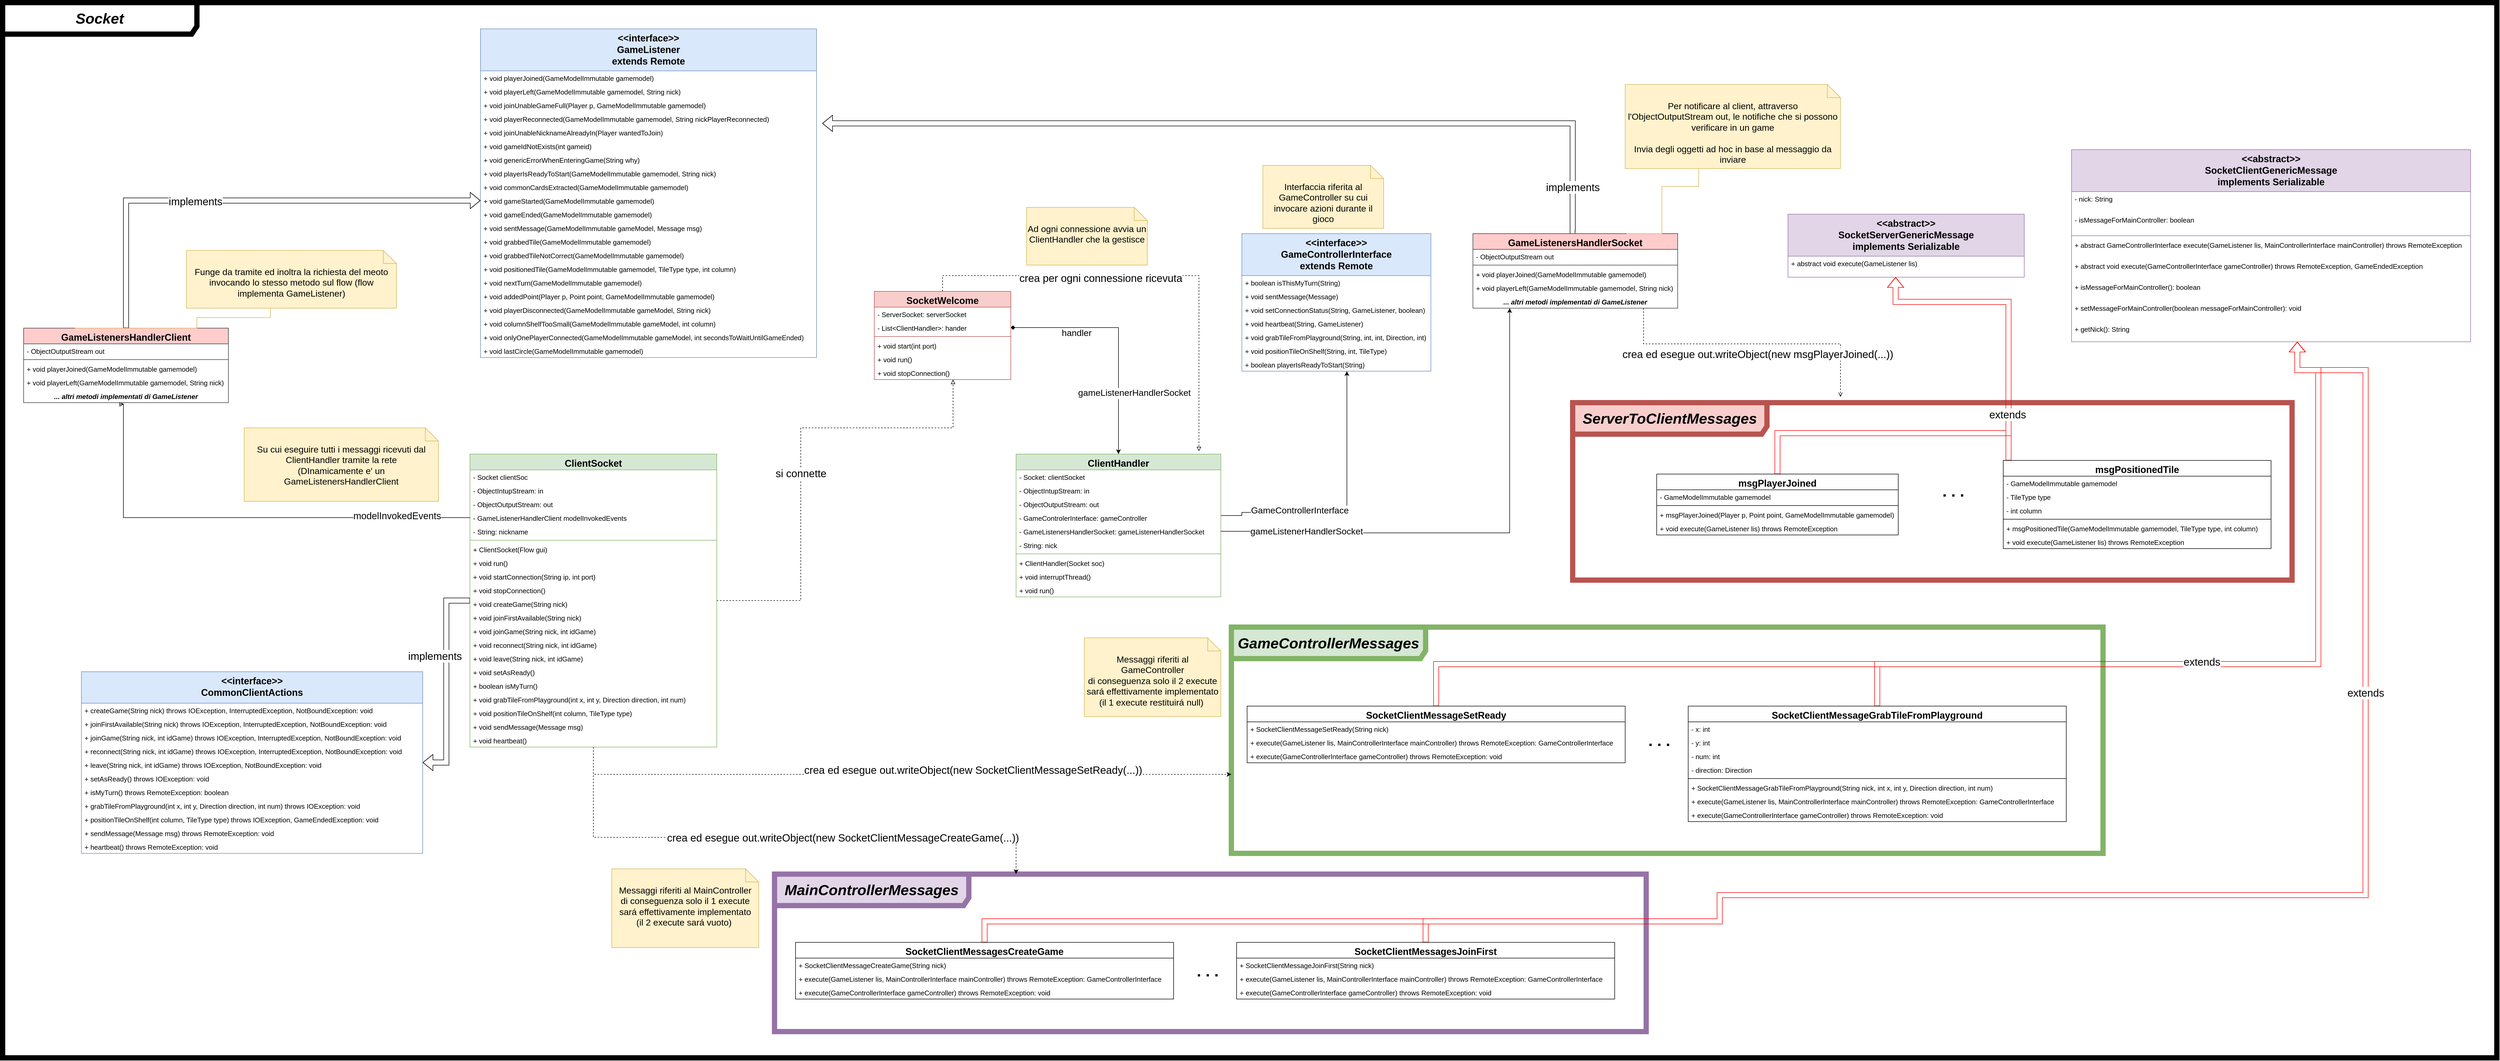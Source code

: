 <mxfile version="20.8.16" type="device"><diagram id="7D1J2RN3TI_QqU_orNVl" name="Pagina-1"><mxGraphModel dx="8676" dy="3976" grid="1" gridSize="10" guides="1" tooltips="1" connect="1" arrows="1" fold="1" page="0" pageScale="1" pageWidth="827" pageHeight="1169" background="none" math="0" shadow="0"><root><mxCell id="0"/><mxCell id="1" parent="0"/><mxCell id="pdc4RF1cK7iSSo5h04IV-68" value="&lt;span style=&quot;font-size: 28px;&quot;&gt;&lt;b&gt;&lt;i&gt;Socket&lt;/i&gt;&lt;/b&gt;&lt;/span&gt;" style="shape=umlFrame;whiteSpace=wrap;html=1;pointerEvents=0;width=370;height=60;strokeWidth=10;" parent="1" vertex="1"><mxGeometry x="-2690" y="-1370" width="4750" height="2010" as="geometry"/></mxCell><mxCell id="pdc4RF1cK7iSSo5h04IV-63" value="&lt;span style=&quot;font-size: 28px;&quot;&gt;&lt;b&gt;&lt;i&gt;MainControllerMessages&lt;/i&gt;&lt;/b&gt;&lt;/span&gt;" style="shape=umlFrame;whiteSpace=wrap;html=1;pointerEvents=0;width=370;height=60;fillColor=#e1d5e7;strokeColor=#9673a6;strokeWidth=10;" parent="1" vertex="1"><mxGeometry x="-1220" y="290" width="1660" height="300" as="geometry"/></mxCell><mxCell id="pdc4RF1cK7iSSo5h04IV-47" value="&lt;span style=&quot;font-size: 28px;&quot;&gt;&lt;b&gt;&lt;i&gt;GameControllerMessages&lt;/i&gt;&lt;/b&gt;&lt;/span&gt;" style="shape=umlFrame;whiteSpace=wrap;html=1;pointerEvents=0;width=370;height=60;fillColor=#d5e8d4;strokeColor=#82b366;strokeWidth=10;" parent="1" vertex="1"><mxGeometry x="-350" y="-180.5" width="1660" height="431" as="geometry"/></mxCell><mxCell id="pdc4RF1cK7iSSo5h04IV-15" value="&lt;font size=&quot;1&quot;&gt;&lt;i&gt;&lt;b style=&quot;font-size: 28px;&quot;&gt;ServerToClientMessages&lt;/b&gt;&lt;/i&gt;&lt;/font&gt;" style="shape=umlFrame;whiteSpace=wrap;html=1;pointerEvents=0;width=370;height=60;fillColor=#f8cecc;strokeColor=#b85450;strokeWidth=10;" parent="1" vertex="1"><mxGeometry x="300" y="-608" width="1370" height="338" as="geometry"/></mxCell><mxCell id="dzRaXjKXjlgb23_gsx2O-1" value="SocketWelcome" style="swimlane;fontStyle=1;align=center;verticalAlign=top;childLayout=stackLayout;horizontal=1;startSize=30;horizontalStack=0;resizeParent=1;resizeParentMax=0;resizeLast=0;collapsible=1;marginBottom=0;fillColor=#f8cecc;strokeColor=#b85450;fontSize=18;" parent="1" vertex="1"><mxGeometry x="-1030" y="-820" width="260" height="168" as="geometry"/></mxCell><mxCell id="dzRaXjKXjlgb23_gsx2O-42" value="- ServerSocket: serverSocket&#10;" style="text;strokeColor=none;fillColor=none;align=left;verticalAlign=top;spacingLeft=4;spacingRight=4;overflow=hidden;rotatable=0;points=[[0,0.5],[1,0.5]];portConstraint=eastwest;fontSize=13;" parent="dzRaXjKXjlgb23_gsx2O-1" vertex="1"><mxGeometry y="30" width="260" height="26" as="geometry"/></mxCell><mxCell id="dzRaXjKXjlgb23_gsx2O-53" value="- List&lt;ClientHandler&gt;: hander&#10;" style="text;strokeColor=none;fillColor=none;align=left;verticalAlign=top;spacingLeft=4;spacingRight=4;overflow=hidden;rotatable=0;points=[[0,0.5],[1,0.5]];portConstraint=eastwest;fontSize=13;" parent="dzRaXjKXjlgb23_gsx2O-1" vertex="1"><mxGeometry y="56" width="260" height="26" as="geometry"/></mxCell><mxCell id="dzRaXjKXjlgb23_gsx2O-3" value="" style="line;strokeWidth=1;fillColor=none;align=left;verticalAlign=middle;spacingTop=-1;spacingLeft=3;spacingRight=3;rotatable=0;labelPosition=right;points=[];portConstraint=eastwest;strokeColor=inherit;" parent="dzRaXjKXjlgb23_gsx2O-1" vertex="1"><mxGeometry y="82" width="260" height="8" as="geometry"/></mxCell><mxCell id="dzRaXjKXjlgb23_gsx2O-54" value="+ void start(int port)" style="text;strokeColor=none;fillColor=none;align=left;verticalAlign=top;spacingLeft=4;spacingRight=4;overflow=hidden;rotatable=0;points=[[0,0.5],[1,0.5]];portConstraint=eastwest;fontSize=13;" parent="dzRaXjKXjlgb23_gsx2O-1" vertex="1"><mxGeometry y="90" width="260" height="26" as="geometry"/></mxCell><mxCell id="dzRaXjKXjlgb23_gsx2O-40" value="+ void run()" style="text;strokeColor=none;fillColor=none;align=left;verticalAlign=top;spacingLeft=4;spacingRight=4;overflow=hidden;rotatable=0;points=[[0,0.5],[1,0.5]];portConstraint=eastwest;fontSize=13;" parent="dzRaXjKXjlgb23_gsx2O-1" vertex="1"><mxGeometry y="116" width="260" height="26" as="geometry"/></mxCell><mxCell id="dzRaXjKXjlgb23_gsx2O-51" value="+ void stopConnection()" style="text;strokeColor=none;fillColor=none;align=left;verticalAlign=top;spacingLeft=4;spacingRight=4;overflow=hidden;rotatable=0;points=[[0,0.5],[1,0.5]];portConstraint=eastwest;fontSize=13;" parent="dzRaXjKXjlgb23_gsx2O-1" vertex="1"><mxGeometry y="142" width="260" height="26" as="geometry"/></mxCell><mxCell id="dzRaXjKXjlgb23_gsx2O-9" value="ClientHandler" style="swimlane;fontStyle=1;align=center;verticalAlign=top;childLayout=stackLayout;horizontal=1;startSize=30;horizontalStack=0;resizeParent=1;resizeParentMax=0;resizeLast=0;collapsible=1;marginBottom=0;fillColor=#d5e8d4;strokeColor=#82b366;fontSize=18;" parent="1" vertex="1"><mxGeometry x="-760" y="-510" width="390" height="272" as="geometry"/></mxCell><mxCell id="dzRaXjKXjlgb23_gsx2O-55" value="- Socket: clientSocket&#10;" style="text;strokeColor=none;fillColor=none;align=left;verticalAlign=top;spacingLeft=4;spacingRight=4;overflow=hidden;rotatable=0;points=[[0,0.5],[1,0.5]];portConstraint=eastwest;fontSize=13;" parent="dzRaXjKXjlgb23_gsx2O-9" vertex="1"><mxGeometry y="30" width="390" height="26" as="geometry"/></mxCell><mxCell id="dzRaXjKXjlgb23_gsx2O-59" value="- ObjectIntupStream: in&#10;" style="text;strokeColor=none;fillColor=none;align=left;verticalAlign=top;spacingLeft=4;spacingRight=4;overflow=hidden;rotatable=0;points=[[0,0.5],[1,0.5]];portConstraint=eastwest;fontSize=13;" parent="dzRaXjKXjlgb23_gsx2O-9" vertex="1"><mxGeometry y="56" width="390" height="26" as="geometry"/></mxCell><mxCell id="dzRaXjKXjlgb23_gsx2O-61" value="- ObjectOutputStream: out&#10;" style="text;strokeColor=none;fillColor=none;align=left;verticalAlign=top;spacingLeft=4;spacingRight=4;overflow=hidden;rotatable=0;points=[[0,0.5],[1,0.5]];portConstraint=eastwest;fontSize=13;" parent="dzRaXjKXjlgb23_gsx2O-9" vertex="1"><mxGeometry y="82" width="390" height="26" as="geometry"/></mxCell><mxCell id="dzRaXjKXjlgb23_gsx2O-57" value="- GameControlerInterface: gameController&#10;" style="text;strokeColor=none;fillColor=none;align=left;verticalAlign=top;spacingLeft=4;spacingRight=4;overflow=hidden;rotatable=0;points=[[0,0.5],[1,0.5]];portConstraint=eastwest;fontSize=13;" parent="dzRaXjKXjlgb23_gsx2O-9" vertex="1"><mxGeometry y="108" width="390" height="26" as="geometry"/></mxCell><mxCell id="dzRaXjKXjlgb23_gsx2O-58" value="- GameListenersHandlerSocket: gameListenerHandlerSocket&#10;" style="text;strokeColor=none;fillColor=none;align=left;verticalAlign=top;spacingLeft=4;spacingRight=4;overflow=hidden;rotatable=0;points=[[0,0.5],[1,0.5]];portConstraint=eastwest;fontSize=13;" parent="dzRaXjKXjlgb23_gsx2O-9" vertex="1"><mxGeometry y="134" width="390" height="26" as="geometry"/></mxCell><mxCell id="dzRaXjKXjlgb23_gsx2O-60" value="- String: nick" style="text;strokeColor=none;fillColor=none;align=left;verticalAlign=top;spacingLeft=4;spacingRight=4;overflow=hidden;rotatable=0;points=[[0,0.5],[1,0.5]];portConstraint=eastwest;fontSize=13;" parent="dzRaXjKXjlgb23_gsx2O-9" vertex="1"><mxGeometry y="160" width="390" height="26" as="geometry"/></mxCell><mxCell id="dzRaXjKXjlgb23_gsx2O-11" value="" style="line;strokeWidth=1;fillColor=none;align=left;verticalAlign=middle;spacingTop=-1;spacingLeft=3;spacingRight=3;rotatable=0;labelPosition=right;points=[];portConstraint=eastwest;strokeColor=inherit;" parent="dzRaXjKXjlgb23_gsx2O-9" vertex="1"><mxGeometry y="186" width="390" height="8" as="geometry"/></mxCell><mxCell id="dzRaXjKXjlgb23_gsx2O-62" value="+ ClientHandler(Socket soc)&#10;" style="text;strokeColor=none;fillColor=none;align=left;verticalAlign=top;spacingLeft=4;spacingRight=4;overflow=hidden;rotatable=0;points=[[0,0.5],[1,0.5]];portConstraint=eastwest;fontSize=13;" parent="dzRaXjKXjlgb23_gsx2O-9" vertex="1"><mxGeometry y="194" width="390" height="26" as="geometry"/></mxCell><mxCell id="dzRaXjKXjlgb23_gsx2O-63" value="+ void interruptThread()&#10;" style="text;strokeColor=none;fillColor=none;align=left;verticalAlign=top;spacingLeft=4;spacingRight=4;overflow=hidden;rotatable=0;points=[[0,0.5],[1,0.5]];portConstraint=eastwest;fontSize=13;" parent="dzRaXjKXjlgb23_gsx2O-9" vertex="1"><mxGeometry y="220" width="390" height="26" as="geometry"/></mxCell><mxCell id="dzRaXjKXjlgb23_gsx2O-64" value="+ void run()&#10;" style="text;strokeColor=none;fillColor=none;align=left;verticalAlign=top;spacingLeft=4;spacingRight=4;overflow=hidden;rotatable=0;points=[[0,0.5],[1,0.5]];portConstraint=eastwest;fontSize=13;" parent="dzRaXjKXjlgb23_gsx2O-9" vertex="1"><mxGeometry y="246" width="390" height="26" as="geometry"/></mxCell><mxCell id="dzRaXjKXjlgb23_gsx2O-13" style="edgeStyle=orthogonalEdgeStyle;rounded=0;orthogonalLoop=1;jettySize=auto;html=1;entryX=0.5;entryY=0;entryDx=0;entryDy=0;startArrow=diamond;startFill=1;" parent="1" source="dzRaXjKXjlgb23_gsx2O-53" target="dzRaXjKXjlgb23_gsx2O-9" edge="1"><mxGeometry relative="1" as="geometry"><mxPoint x="-770" y="-732.0" as="sourcePoint"/></mxGeometry></mxCell><mxCell id="dzRaXjKXjlgb23_gsx2O-14" value="&lt;font style=&quot;font-size: 17px;&quot;&gt;handler&lt;/font&gt;" style="edgeLabel;html=1;align=center;verticalAlign=middle;resizable=0;points=[];" parent="dzRaXjKXjlgb23_gsx2O-13" vertex="1" connectable="0"><mxGeometry x="0.834" y="1" relative="1" as="geometry"><mxPoint x="-81" y="-193" as="offset"/></mxGeometry></mxCell><mxCell id="dzRaXjKXjlgb23_gsx2O-17" value="&lt;font style=&quot;font-size: 17px;&quot;&gt;Ad ogni connessione avvia un ClientHandler che la gestisce&lt;/font&gt;" style="shape=note2;boundedLbl=1;whiteSpace=wrap;html=1;size=25;verticalAlign=top;align=center;fillColor=#fff2cc;strokeColor=#d6b656;" parent="1" vertex="1"><mxGeometry x="-740" y="-980" width="230" height="110" as="geometry"/></mxCell><mxCell id="dzRaXjKXjlgb23_gsx2O-164" style="rounded=0;orthogonalLoop=1;jettySize=auto;html=1;fontSize=18;startArrow=none;startFill=0;endArrow=classic;endFill=0;strokeWidth=1;strokeColor=default;shape=flexArrow;targetPerimeterSpacing=11;exitX=0.5;exitY=0;exitDx=0;exitDy=0;edgeStyle=orthogonalEdgeStyle;" parent="1" source="dzRaXjKXjlgb23_gsx2O-18" target="dzRaXjKXjlgb23_gsx2O-131" edge="1"><mxGeometry relative="1" as="geometry"><Array as="points"><mxPoint x="300" y="-930"/><mxPoint x="300" y="-1140"/></Array></mxGeometry></mxCell><mxCell id="dzRaXjKXjlgb23_gsx2O-222" value="implements" style="edgeLabel;html=1;align=center;verticalAlign=middle;resizable=0;points=[];fontSize=20;" parent="dzRaXjKXjlgb23_gsx2O-164" vertex="1" connectable="0"><mxGeometry x="0.778" relative="1" as="geometry"><mxPoint x="1246" y="121" as="offset"/></mxGeometry></mxCell><mxCell id="dzRaXjKXjlgb23_gsx2O-217" style="edgeStyle=orthogonalEdgeStyle;rounded=0;orthogonalLoop=1;jettySize=auto;html=1;strokeColor=default;strokeWidth=1;fontSize=18;startArrow=none;startFill=0;endArrow=open;endFill=0;targetPerimeterSpacing=11;dashed=1;" parent="1" source="dzRaXjKXjlgb23_gsx2O-18" target="pdc4RF1cK7iSSo5h04IV-15" edge="1"><mxGeometry relative="1" as="geometry"><Array as="points"><mxPoint x="435" y="-720"/><mxPoint x="810" y="-720"/></Array></mxGeometry></mxCell><mxCell id="dzRaXjKXjlgb23_gsx2O-218" value="crea ed esegue out.writeObject(new msgPlayerJoined(...))&amp;nbsp;" style="edgeLabel;html=1;align=center;verticalAlign=middle;resizable=0;points=[];fontSize=20;" parent="dzRaXjKXjlgb23_gsx2O-217" vertex="1" connectable="0"><mxGeometry x="0.328" y="-3" relative="1" as="geometry"><mxPoint x="-73" y="16" as="offset"/></mxGeometry></mxCell><mxCell id="dzRaXjKXjlgb23_gsx2O-18" value="GameListenersHandlerSocket" style="swimlane;fontStyle=1;align=center;verticalAlign=top;childLayout=stackLayout;horizontal=1;startSize=30;horizontalStack=0;resizeParent=1;resizeParentMax=0;resizeLast=0;collapsible=1;marginBottom=0;fontSize=18;fillColor=#ffcccc;strokeColor=#36393d;" parent="1" vertex="1"><mxGeometry x="110" y="-930" width="390" height="142" as="geometry"/></mxCell><mxCell id="dzRaXjKXjlgb23_gsx2O-91" value="- ObjectOutputStream out" style="text;strokeColor=none;fillColor=none;align=left;verticalAlign=top;spacingLeft=4;spacingRight=4;overflow=hidden;rotatable=0;points=[[0,0.5],[1,0.5]];portConstraint=eastwest;fontSize=13;" parent="dzRaXjKXjlgb23_gsx2O-18" vertex="1"><mxGeometry y="30" width="390" height="26" as="geometry"/></mxCell><mxCell id="dzRaXjKXjlgb23_gsx2O-20" value="" style="line;strokeWidth=1;fillColor=none;align=left;verticalAlign=middle;spacingTop=-1;spacingLeft=3;spacingRight=3;rotatable=0;labelPosition=right;points=[];portConstraint=eastwest;strokeColor=inherit;" parent="dzRaXjKXjlgb23_gsx2O-18" vertex="1"><mxGeometry y="56" width="390" height="8" as="geometry"/></mxCell><mxCell id="dzRaXjKXjlgb23_gsx2O-184" value="+ void playerJoined(GameModelImmutable gamemodel) " style="text;strokeColor=none;fillColor=none;align=left;verticalAlign=top;spacingLeft=4;spacingRight=4;overflow=hidden;rotatable=0;points=[[0,0.5],[1,0.5]];portConstraint=eastwest;fontSize=13;" parent="dzRaXjKXjlgb23_gsx2O-18" vertex="1"><mxGeometry y="64" width="390" height="26" as="geometry"/></mxCell><mxCell id="dzRaXjKXjlgb23_gsx2O-185" value="+ void playerLeft(GameModelImmutable gamemodel, String nick) " style="text;strokeColor=none;fillColor=none;align=left;verticalAlign=top;spacingLeft=4;spacingRight=4;overflow=hidden;rotatable=0;points=[[0,0.5],[1,0.5]];portConstraint=eastwest;fontSize=13;" parent="dzRaXjKXjlgb23_gsx2O-18" vertex="1"><mxGeometry y="90" width="390" height="26" as="geometry"/></mxCell><mxCell id="dzRaXjKXjlgb23_gsx2O-198" value="... altri metodi implementati di GameListener" style="text;strokeColor=none;fillColor=none;align=center;verticalAlign=top;spacingLeft=4;spacingRight=4;overflow=hidden;rotatable=0;points=[[0,0.5],[1,0.5]];portConstraint=eastwest;fontSize=13;fontStyle=3" parent="dzRaXjKXjlgb23_gsx2O-18" vertex="1"><mxGeometry y="116" width="390" height="26" as="geometry"/></mxCell><mxCell id="dzRaXjKXjlgb23_gsx2O-23" style="edgeStyle=orthogonalEdgeStyle;rounded=0;orthogonalLoop=1;jettySize=auto;html=1;startArrow=none;startFill=0;" parent="1" source="dzRaXjKXjlgb23_gsx2O-58" target="dzRaXjKXjlgb23_gsx2O-18" edge="1"><mxGeometry relative="1" as="geometry"><mxPoint x="-760" y="-354" as="sourcePoint"/><Array as="points"><mxPoint x="-260" y="-363"/><mxPoint x="-260" y="-360"/><mxPoint x="180" y="-360"/></Array></mxGeometry></mxCell><mxCell id="dzRaXjKXjlgb23_gsx2O-24" value="&lt;font style=&quot;font-size: 17px;&quot;&gt;gameListenerHandlerSocket&lt;/font&gt;" style="edgeLabel;html=1;align=center;verticalAlign=middle;resizable=0;points=[];" parent="dzRaXjKXjlgb23_gsx2O-23" vertex="1" connectable="0"><mxGeometry x="-0.243" y="2" relative="1" as="geometry"><mxPoint x="-534" y="-264" as="offset"/></mxGeometry></mxCell><mxCell id="N_FLWN3HZIdAGJALNfn6-1" value="&lt;font style=&quot;font-size: 17px;&quot;&gt;gameListenerHandlerSocket&lt;/font&gt;" style="edgeLabel;html=1;align=center;verticalAlign=middle;resizable=0;points=[];" vertex="1" connectable="0" parent="dzRaXjKXjlgb23_gsx2O-23"><mxGeometry x="-0.663" y="2" relative="1" as="geometry"><mxPoint as="offset"/></mxGeometry></mxCell><mxCell id="dzRaXjKXjlgb23_gsx2O-199" style="edgeStyle=orthogonalEdgeStyle;rounded=0;orthogonalLoop=1;jettySize=auto;html=1;entryX=0.75;entryY=0;entryDx=0;entryDy=0;strokeColor=#d6b656;strokeWidth=1;fontSize=18;startArrow=none;startFill=0;endArrow=none;endFill=0;targetPerimeterSpacing=11;fillColor=#fff2cc;" parent="1" source="dzRaXjKXjlgb23_gsx2O-25" target="dzRaXjKXjlgb23_gsx2O-18" edge="1"><mxGeometry relative="1" as="geometry"><Array as="points"><mxPoint x="540" y="-1020"/><mxPoint x="470" y="-1020"/><mxPoint x="470" y="-930"/></Array></mxGeometry></mxCell><mxCell id="dzRaXjKXjlgb23_gsx2O-25" value="&lt;font style=&quot;font-size: 17px;&quot;&gt;Per notificare al client, attraverso l'ObjectOutputStream out, le notifiche che si possono verificare in un game&lt;br&gt;&lt;br&gt;Invia degli oggetti ad hoc in base al messaggio da inviare&lt;/font&gt;" style="shape=note2;boundedLbl=1;whiteSpace=wrap;html=1;size=25;verticalAlign=top;align=center;fillColor=#fff2cc;strokeColor=#d6b656;" parent="1" vertex="1"><mxGeometry x="400" y="-1214" width="410" height="160" as="geometry"/></mxCell><mxCell id="dzRaXjKXjlgb23_gsx2O-27" value="&lt;&lt;interface&gt;&gt;&#10;GameControllerInterface&#10;extends Remote" style="swimlane;fontStyle=1;align=center;verticalAlign=top;childLayout=stackLayout;horizontal=1;startSize=80;horizontalStack=0;resizeParent=1;resizeParentMax=0;resizeLast=0;collapsible=1;marginBottom=0;fillColor=#dae8fc;strokeColor=#6c8ebf;fontSize=18;" parent="1" vertex="1"><mxGeometry x="-330" y="-930" width="360" height="262" as="geometry"/></mxCell><mxCell id="dzRaXjKXjlgb23_gsx2O-72" value="+ boolean isThisMyTurn(String)" style="text;strokeColor=none;fillColor=none;align=left;verticalAlign=top;spacingLeft=4;spacingRight=4;overflow=hidden;rotatable=0;points=[[0,0.5],[1,0.5]];portConstraint=eastwest;fontSize=13;" parent="dzRaXjKXjlgb23_gsx2O-27" vertex="1"><mxGeometry y="80" width="360" height="26" as="geometry"/></mxCell><mxCell id="dzRaXjKXjlgb23_gsx2O-75" value="+ void sentMessage(Message)" style="text;strokeColor=none;fillColor=none;align=left;verticalAlign=top;spacingLeft=4;spacingRight=4;overflow=hidden;rotatable=0;points=[[0,0.5],[1,0.5]];portConstraint=eastwest;fontSize=13;" parent="dzRaXjKXjlgb23_gsx2O-27" vertex="1"><mxGeometry y="106" width="360" height="26" as="geometry"/></mxCell><mxCell id="dzRaXjKXjlgb23_gsx2O-77" value="+ void setConnectionStatus(String, GameListener, boolean)" style="text;strokeColor=none;fillColor=none;align=left;verticalAlign=top;spacingLeft=4;spacingRight=4;overflow=hidden;rotatable=0;points=[[0,0.5],[1,0.5]];portConstraint=eastwest;fontSize=13;" parent="dzRaXjKXjlgb23_gsx2O-27" vertex="1"><mxGeometry y="132" width="360" height="26" as="geometry"/></mxCell><mxCell id="dzRaXjKXjlgb23_gsx2O-83" value="+ void heartbeat(String, GameListener)" style="text;strokeColor=none;fillColor=none;align=left;verticalAlign=top;spacingLeft=4;spacingRight=4;overflow=hidden;rotatable=0;points=[[0,0.5],[1,0.5]];portConstraint=eastwest;fontSize=13;" parent="dzRaXjKXjlgb23_gsx2O-27" vertex="1"><mxGeometry y="158" width="360" height="26" as="geometry"/></mxCell><mxCell id="dzRaXjKXjlgb23_gsx2O-85" value="+ void grabTileFromPlayground(String, int, int, Direction, int)" style="text;strokeColor=none;fillColor=none;align=left;verticalAlign=top;spacingLeft=4;spacingRight=4;overflow=hidden;rotatable=0;points=[[0,0.5],[1,0.5]];portConstraint=eastwest;fontSize=13;" parent="dzRaXjKXjlgb23_gsx2O-27" vertex="1"><mxGeometry y="184" width="360" height="26" as="geometry"/></mxCell><mxCell id="dzRaXjKXjlgb23_gsx2O-99" value="+ void positionTileOnShelf(String, int, TileType)" style="text;strokeColor=none;fillColor=none;align=left;verticalAlign=top;spacingLeft=4;spacingRight=4;overflow=hidden;rotatable=0;points=[[0,0.5],[1,0.5]];portConstraint=eastwest;fontSize=13;" parent="dzRaXjKXjlgb23_gsx2O-27" vertex="1"><mxGeometry y="210" width="360" height="26" as="geometry"/></mxCell><mxCell id="dzRaXjKXjlgb23_gsx2O-100" value="+ boolean playerIsReadyToStart(String)" style="text;strokeColor=none;fillColor=none;align=left;verticalAlign=top;spacingLeft=4;spacingRight=4;overflow=hidden;rotatable=0;points=[[0,0.5],[1,0.5]];portConstraint=eastwest;fontSize=13;" parent="dzRaXjKXjlgb23_gsx2O-27" vertex="1"><mxGeometry y="236" width="360" height="26" as="geometry"/></mxCell><mxCell id="dzRaXjKXjlgb23_gsx2O-31" style="edgeStyle=orthogonalEdgeStyle;rounded=0;orthogonalLoop=1;jettySize=auto;html=1;fontSize=13;startArrow=none;startFill=0;" parent="1" source="dzRaXjKXjlgb23_gsx2O-57" target="dzRaXjKXjlgb23_gsx2O-100" edge="1"><mxGeometry relative="1" as="geometry"><mxPoint x="-400" y="-360" as="sourcePoint"/><mxPoint x="-40.08" y="-723.88" as="targetPoint"/><Array as="points"><mxPoint x="-330" y="-393"/><mxPoint x="-330" y="-399"/><mxPoint x="-130" y="-399"/></Array></mxGeometry></mxCell><mxCell id="dzRaXjKXjlgb23_gsx2O-32" value="&lt;font style=&quot;font-size: 17px;&quot;&gt;GameControllerInterface&lt;/font&gt;" style="edgeLabel;html=1;align=center;verticalAlign=middle;resizable=0;points=[];fontSize=13;" parent="dzRaXjKXjlgb23_gsx2O-31" vertex="1" connectable="0"><mxGeometry x="-0.656" y="-3" relative="1" as="geometry"><mxPoint x="67" y="-6" as="offset"/></mxGeometry></mxCell><mxCell id="dzRaXjKXjlgb23_gsx2O-33" value="&lt;font style=&quot;font-size: 17px;&quot;&gt;Interfaccia riferita al GameController su cui invocare azioni durante il gioco&lt;/font&gt;" style="shape=note2;boundedLbl=1;whiteSpace=wrap;html=1;size=25;verticalAlign=top;align=center;fillColor=#fff2cc;strokeColor=#d6b656;" parent="1" vertex="1"><mxGeometry x="-290" y="-1060" width="230" height="120" as="geometry"/></mxCell><mxCell id="dzRaXjKXjlgb23_gsx2O-159" style="edgeStyle=orthogonalEdgeStyle;rounded=0;orthogonalLoop=1;jettySize=auto;html=1;fontSize=18;startArrow=none;startFill=0;endArrow=block;endFill=0;dashed=1;" parent="1" source="dzRaXjKXjlgb23_gsx2O-108" target="dzRaXjKXjlgb23_gsx2O-1" edge="1"><mxGeometry relative="1" as="geometry"><Array as="points"><mxPoint x="-1170" y="-231"/><mxPoint x="-1170" y="-560"/><mxPoint x="-880" y="-560"/></Array></mxGeometry></mxCell><mxCell id="dzRaXjKXjlgb23_gsx2O-160" value="si connette" style="edgeLabel;html=1;align=center;verticalAlign=middle;resizable=0;points=[];fontSize=20;" parent="dzRaXjKXjlgb23_gsx2O-159" vertex="1" connectable="0"><mxGeometry x="-0.071" relative="1" as="geometry"><mxPoint y="1" as="offset"/></mxGeometry></mxCell><mxCell id="pdc4RF1cK7iSSo5h04IV-48" style="edgeStyle=orthogonalEdgeStyle;rounded=0;orthogonalLoop=1;jettySize=auto;html=1;strokeColor=#000000;fontSize=20;dashed=1;" parent="1" source="dzRaXjKXjlgb23_gsx2O-108" target="pdc4RF1cK7iSSo5h04IV-47" edge="1"><mxGeometry relative="1" as="geometry"><Array as="points"><mxPoint x="-1565" y="100"/><mxPoint x="500" y="100"/><mxPoint x="500" y="26"/></Array></mxGeometry></mxCell><mxCell id="pdc4RF1cK7iSSo5h04IV-49" value="crea ed esegue&amp;nbsp;out.writeObject(new SocketClientMessageSetReady(...))" style="edgeLabel;html=1;align=center;verticalAlign=middle;resizable=0;points=[];fontSize=20;" parent="pdc4RF1cK7iSSo5h04IV-48" vertex="1" connectable="0"><mxGeometry x="0.729" y="-1" relative="1" as="geometry"><mxPoint x="-321" y="-10" as="offset"/></mxGeometry></mxCell><mxCell id="pdc4RF1cK7iSSo5h04IV-64" style="edgeStyle=orthogonalEdgeStyle;rounded=0;orthogonalLoop=1;jettySize=auto;html=1;strokeColor=#000000;fontSize=20;dashed=1;" parent="1" source="dzRaXjKXjlgb23_gsx2O-108" target="pdc4RF1cK7iSSo5h04IV-63" edge="1"><mxGeometry relative="1" as="geometry"><Array as="points"><mxPoint x="-1565" y="220"/><mxPoint x="-760" y="220"/></Array></mxGeometry></mxCell><mxCell id="pdc4RF1cK7iSSo5h04IV-65" value="crea ed esegue&amp;nbsp;out.writeObject(new SocketClientMessageCreateGame(...))" style="edgeLabel;html=1;align=center;verticalAlign=middle;resizable=0;points=[];fontSize=20;" parent="pdc4RF1cK7iSSo5h04IV-64" vertex="1" connectable="0"><mxGeometry x="0.234" relative="1" as="geometry"><mxPoint x="1" as="offset"/></mxGeometry></mxCell><mxCell id="QCJdGkt5ciZwqmFSoXIl-13" style="edgeStyle=orthogonalEdgeStyle;rounded=0;orthogonalLoop=1;jettySize=auto;html=1;shape=flexArrow;" parent="1" source="dzRaXjKXjlgb23_gsx2O-108" target="QCJdGkt5ciZwqmFSoXIl-1" edge="1"><mxGeometry relative="1" as="geometry"/></mxCell><mxCell id="QCJdGkt5ciZwqmFSoXIl-14" value="implements" style="edgeLabel;html=1;align=center;verticalAlign=middle;resizable=0;points=[];fontSize=20;" parent="QCJdGkt5ciZwqmFSoXIl-13" vertex="1" connectable="0"><mxGeometry x="-0.219" y="-11" relative="1" as="geometry"><mxPoint x="-11" y="-6" as="offset"/></mxGeometry></mxCell><mxCell id="dzRaXjKXjlgb23_gsx2O-108" value="ClientSocket" style="swimlane;fontStyle=1;align=center;verticalAlign=top;childLayout=stackLayout;horizontal=1;startSize=30;horizontalStack=0;resizeParent=1;resizeParentMax=0;resizeLast=0;collapsible=1;marginBottom=0;fillColor=#d5e8d4;strokeColor=#82b366;fontSize=18;" parent="1" vertex="1"><mxGeometry x="-1800" y="-510" width="470" height="558" as="geometry"/></mxCell><mxCell id="dzRaXjKXjlgb23_gsx2O-109" value="- Socket clientSoc" style="text;strokeColor=none;fillColor=none;align=left;verticalAlign=top;spacingLeft=4;spacingRight=4;overflow=hidden;rotatable=0;points=[[0,0.5],[1,0.5]];portConstraint=eastwest;fontSize=13;" parent="dzRaXjKXjlgb23_gsx2O-108" vertex="1"><mxGeometry y="30" width="470" height="26" as="geometry"/></mxCell><mxCell id="dzRaXjKXjlgb23_gsx2O-110" value="- ObjectIntupStream: in&#10;" style="text;strokeColor=none;fillColor=none;align=left;verticalAlign=top;spacingLeft=4;spacingRight=4;overflow=hidden;rotatable=0;points=[[0,0.5],[1,0.5]];portConstraint=eastwest;fontSize=13;" parent="dzRaXjKXjlgb23_gsx2O-108" vertex="1"><mxGeometry y="56" width="470" height="26" as="geometry"/></mxCell><mxCell id="dzRaXjKXjlgb23_gsx2O-111" value="- ObjectOutputStream: out&#10;" style="text;strokeColor=none;fillColor=none;align=left;verticalAlign=top;spacingLeft=4;spacingRight=4;overflow=hidden;rotatable=0;points=[[0,0.5],[1,0.5]];portConstraint=eastwest;fontSize=13;" parent="dzRaXjKXjlgb23_gsx2O-108" vertex="1"><mxGeometry y="82" width="470" height="26" as="geometry"/></mxCell><mxCell id="dzRaXjKXjlgb23_gsx2O-112" value="- GameListenerHandlerClient modelInvokedEvents" style="text;strokeColor=none;fillColor=none;align=left;verticalAlign=top;spacingLeft=4;spacingRight=4;overflow=hidden;rotatable=0;points=[[0,0.5],[1,0.5]];portConstraint=eastwest;fontSize=13;" parent="dzRaXjKXjlgb23_gsx2O-108" vertex="1"><mxGeometry y="108" width="470" height="26" as="geometry"/></mxCell><mxCell id="dzRaXjKXjlgb23_gsx2O-114" value="- String: nickname" style="text;strokeColor=none;fillColor=none;align=left;verticalAlign=top;spacingLeft=4;spacingRight=4;overflow=hidden;rotatable=0;points=[[0,0.5],[1,0.5]];portConstraint=eastwest;fontSize=13;" parent="dzRaXjKXjlgb23_gsx2O-108" vertex="1"><mxGeometry y="134" width="470" height="26" as="geometry"/></mxCell><mxCell id="dzRaXjKXjlgb23_gsx2O-115" value="" style="line;strokeWidth=1;fillColor=none;align=left;verticalAlign=middle;spacingTop=-1;spacingLeft=3;spacingRight=3;rotatable=0;labelPosition=right;points=[];portConstraint=eastwest;strokeColor=inherit;" parent="dzRaXjKXjlgb23_gsx2O-108" vertex="1"><mxGeometry y="160" width="470" height="8" as="geometry"/></mxCell><mxCell id="dzRaXjKXjlgb23_gsx2O-116" value="+ ClientSocket(Flow gui)" style="text;strokeColor=none;fillColor=none;align=left;verticalAlign=top;spacingLeft=4;spacingRight=4;overflow=hidden;rotatable=0;points=[[0,0.5],[1,0.5]];portConstraint=eastwest;fontSize=13;" parent="dzRaXjKXjlgb23_gsx2O-108" vertex="1"><mxGeometry y="168" width="470" height="26" as="geometry"/></mxCell><mxCell id="dzRaXjKXjlgb23_gsx2O-118" value="+ void run()&#10;" style="text;strokeColor=none;fillColor=none;align=left;verticalAlign=top;spacingLeft=4;spacingRight=4;overflow=hidden;rotatable=0;points=[[0,0.5],[1,0.5]];portConstraint=eastwest;fontSize=13;" parent="dzRaXjKXjlgb23_gsx2O-108" vertex="1"><mxGeometry y="194" width="470" height="26" as="geometry"/></mxCell><mxCell id="dzRaXjKXjlgb23_gsx2O-117" value="+ void startConnection(String ip, int port)" style="text;strokeColor=none;fillColor=none;align=left;verticalAlign=top;spacingLeft=4;spacingRight=4;overflow=hidden;rotatable=0;points=[[0,0.5],[1,0.5]];portConstraint=eastwest;fontSize=13;" parent="dzRaXjKXjlgb23_gsx2O-108" vertex="1"><mxGeometry y="220" width="470" height="26" as="geometry"/></mxCell><mxCell id="dzRaXjKXjlgb23_gsx2O-119" value="+ void stopConnection()" style="text;strokeColor=none;fillColor=none;align=left;verticalAlign=top;spacingLeft=4;spacingRight=4;overflow=hidden;rotatable=0;points=[[0,0.5],[1,0.5]];portConstraint=eastwest;fontSize=13;" parent="dzRaXjKXjlgb23_gsx2O-108" vertex="1"><mxGeometry y="246" width="470" height="26" as="geometry"/></mxCell><mxCell id="dzRaXjKXjlgb23_gsx2O-120" value="+ void createGame(String nick)" style="text;strokeColor=none;fillColor=none;align=left;verticalAlign=top;spacingLeft=4;spacingRight=4;overflow=hidden;rotatable=0;points=[[0,0.5],[1,0.5]];portConstraint=eastwest;fontSize=13;" parent="dzRaXjKXjlgb23_gsx2O-108" vertex="1"><mxGeometry y="272" width="470" height="26" as="geometry"/></mxCell><mxCell id="dzRaXjKXjlgb23_gsx2O-121" value="+ void joinFirstAvailable(String nick) " style="text;strokeColor=none;fillColor=none;align=left;verticalAlign=top;spacingLeft=4;spacingRight=4;overflow=hidden;rotatable=0;points=[[0,0.5],[1,0.5]];portConstraint=eastwest;fontSize=13;" parent="dzRaXjKXjlgb23_gsx2O-108" vertex="1"><mxGeometry y="298" width="470" height="26" as="geometry"/></mxCell><mxCell id="dzRaXjKXjlgb23_gsx2O-122" value="+ void joinGame(String nick, int idGame) " style="text;strokeColor=none;fillColor=none;align=left;verticalAlign=top;spacingLeft=4;spacingRight=4;overflow=hidden;rotatable=0;points=[[0,0.5],[1,0.5]];portConstraint=eastwest;fontSize=13;" parent="dzRaXjKXjlgb23_gsx2O-108" vertex="1"><mxGeometry y="324" width="470" height="26" as="geometry"/></mxCell><mxCell id="dzRaXjKXjlgb23_gsx2O-123" value="+ void reconnect(String nick, int idGame) " style="text;strokeColor=none;fillColor=none;align=left;verticalAlign=top;spacingLeft=4;spacingRight=4;overflow=hidden;rotatable=0;points=[[0,0.5],[1,0.5]];portConstraint=eastwest;fontSize=13;" parent="dzRaXjKXjlgb23_gsx2O-108" vertex="1"><mxGeometry y="350" width="470" height="26" as="geometry"/></mxCell><mxCell id="dzRaXjKXjlgb23_gsx2O-125" value="+ void leave(String nick, int idGame) " style="text;strokeColor=none;fillColor=none;align=left;verticalAlign=top;spacingLeft=4;spacingRight=4;overflow=hidden;rotatable=0;points=[[0,0.5],[1,0.5]];portConstraint=eastwest;fontSize=13;" parent="dzRaXjKXjlgb23_gsx2O-108" vertex="1"><mxGeometry y="376" width="470" height="26" as="geometry"/></mxCell><mxCell id="dzRaXjKXjlgb23_gsx2O-124" value="+ void setAsReady()" style="text;strokeColor=none;fillColor=none;align=left;verticalAlign=top;spacingLeft=4;spacingRight=4;overflow=hidden;rotatable=0;points=[[0,0.5],[1,0.5]];portConstraint=eastwest;fontSize=13;" parent="dzRaXjKXjlgb23_gsx2O-108" vertex="1"><mxGeometry y="402" width="470" height="26" as="geometry"/></mxCell><mxCell id="dzRaXjKXjlgb23_gsx2O-126" value="+ boolean isMyTurn()" style="text;strokeColor=none;fillColor=none;align=left;verticalAlign=top;spacingLeft=4;spacingRight=4;overflow=hidden;rotatable=0;points=[[0,0.5],[1,0.5]];portConstraint=eastwest;fontSize=13;" parent="dzRaXjKXjlgb23_gsx2O-108" vertex="1"><mxGeometry y="428" width="470" height="26" as="geometry"/></mxCell><mxCell id="dzRaXjKXjlgb23_gsx2O-127" value="+ void grabTileFromPlayground(int x, int y, Direction direction, int num) " style="text;strokeColor=none;fillColor=none;align=left;verticalAlign=top;spacingLeft=4;spacingRight=4;overflow=hidden;rotatable=0;points=[[0,0.5],[1,0.5]];portConstraint=eastwest;fontSize=13;" parent="dzRaXjKXjlgb23_gsx2O-108" vertex="1"><mxGeometry y="454" width="470" height="26" as="geometry"/></mxCell><mxCell id="dzRaXjKXjlgb23_gsx2O-130" value="+ void positionTileOnShelf(int column, TileType type)" style="text;strokeColor=none;fillColor=none;align=left;verticalAlign=top;spacingLeft=4;spacingRight=4;overflow=hidden;rotatable=0;points=[[0,0.5],[1,0.5]];portConstraint=eastwest;fontSize=13;" parent="dzRaXjKXjlgb23_gsx2O-108" vertex="1"><mxGeometry y="480" width="470" height="26" as="geometry"/></mxCell><mxCell id="dzRaXjKXjlgb23_gsx2O-129" value="+ void sendMessage(Message msg) " style="text;strokeColor=none;fillColor=none;align=left;verticalAlign=top;spacingLeft=4;spacingRight=4;overflow=hidden;rotatable=0;points=[[0,0.5],[1,0.5]];portConstraint=eastwest;fontSize=13;" parent="dzRaXjKXjlgb23_gsx2O-108" vertex="1"><mxGeometry y="506" width="470" height="26" as="geometry"/></mxCell><mxCell id="dzRaXjKXjlgb23_gsx2O-128" value="+ void heartbeat()" style="text;strokeColor=none;fillColor=none;align=left;verticalAlign=top;spacingLeft=4;spacingRight=4;overflow=hidden;rotatable=0;points=[[0,0.5],[1,0.5]];portConstraint=eastwest;fontSize=13;" parent="dzRaXjKXjlgb23_gsx2O-108" vertex="1"><mxGeometry y="532" width="470" height="26" as="geometry"/></mxCell><mxCell id="dzRaXjKXjlgb23_gsx2O-131" value="&lt;&lt;interface&gt;&gt;&#10;GameListener&#10;extends Remote" style="swimlane;fontStyle=1;align=center;verticalAlign=top;childLayout=stackLayout;horizontal=1;startSize=80;horizontalStack=0;resizeParent=1;resizeParentMax=0;resizeLast=0;collapsible=1;marginBottom=0;fillColor=#dae8fc;strokeColor=#6c8ebf;fontSize=18;" parent="1" vertex="1"><mxGeometry x="-1780" y="-1320" width="640" height="626" as="geometry"/></mxCell><mxCell id="dzRaXjKXjlgb23_gsx2O-133" value="+ void playerJoined(GameModelImmutable gamemodel) " style="text;strokeColor=none;fillColor=none;align=left;verticalAlign=top;spacingLeft=4;spacingRight=4;overflow=hidden;rotatable=0;points=[[0,0.5],[1,0.5]];portConstraint=eastwest;fontSize=13;" parent="dzRaXjKXjlgb23_gsx2O-131" vertex="1"><mxGeometry y="80" width="640" height="26" as="geometry"/></mxCell><mxCell id="dzRaXjKXjlgb23_gsx2O-134" value="+ void playerLeft(GameModelImmutable gamemodel, String nick) " style="text;strokeColor=none;fillColor=none;align=left;verticalAlign=top;spacingLeft=4;spacingRight=4;overflow=hidden;rotatable=0;points=[[0,0.5],[1,0.5]];portConstraint=eastwest;fontSize=13;" parent="dzRaXjKXjlgb23_gsx2O-131" vertex="1"><mxGeometry y="106" width="640" height="26" as="geometry"/></mxCell><mxCell id="dzRaXjKXjlgb23_gsx2O-135" value="+ void joinUnableGameFull(Player p, GameModelImmutable gamemodel) " style="text;strokeColor=none;fillColor=none;align=left;verticalAlign=top;spacingLeft=4;spacingRight=4;overflow=hidden;rotatable=0;points=[[0,0.5],[1,0.5]];portConstraint=eastwest;fontSize=13;" parent="dzRaXjKXjlgb23_gsx2O-131" vertex="1"><mxGeometry y="132" width="640" height="26" as="geometry"/></mxCell><mxCell id="dzRaXjKXjlgb23_gsx2O-138" value="+ void playerReconnected(GameModelImmutable gamemodel, String nickPlayerReconnected) " style="text;strokeColor=none;fillColor=none;align=left;verticalAlign=top;spacingLeft=4;spacingRight=4;overflow=hidden;rotatable=0;points=[[0,0.5],[1,0.5]];portConstraint=eastwest;fontSize=13;" parent="dzRaXjKXjlgb23_gsx2O-131" vertex="1"><mxGeometry y="158" width="640" height="26" as="geometry"/></mxCell><mxCell id="dzRaXjKXjlgb23_gsx2O-139" value="+ void joinUnableNicknameAlreadyIn(Player wantedToJoin) " style="text;strokeColor=none;fillColor=none;align=left;verticalAlign=top;spacingLeft=4;spacingRight=4;overflow=hidden;rotatable=0;points=[[0,0.5],[1,0.5]];portConstraint=eastwest;fontSize=13;" parent="dzRaXjKXjlgb23_gsx2O-131" vertex="1"><mxGeometry y="184" width="640" height="26" as="geometry"/></mxCell><mxCell id="dzRaXjKXjlgb23_gsx2O-140" value="+ void gameIdNotExists(int gameid) " style="text;strokeColor=none;fillColor=none;align=left;verticalAlign=top;spacingLeft=4;spacingRight=4;overflow=hidden;rotatable=0;points=[[0,0.5],[1,0.5]];portConstraint=eastwest;fontSize=13;" parent="dzRaXjKXjlgb23_gsx2O-131" vertex="1"><mxGeometry y="210" width="640" height="26" as="geometry"/></mxCell><mxCell id="dzRaXjKXjlgb23_gsx2O-141" value="+ void genericErrorWhenEnteringGame(String why)" style="text;strokeColor=none;fillColor=none;align=left;verticalAlign=top;spacingLeft=4;spacingRight=4;overflow=hidden;rotatable=0;points=[[0,0.5],[1,0.5]];portConstraint=eastwest;fontSize=13;" parent="dzRaXjKXjlgb23_gsx2O-131" vertex="1"><mxGeometry y="236" width="640" height="26" as="geometry"/></mxCell><mxCell id="dzRaXjKXjlgb23_gsx2O-142" value="+ void playerIsReadyToStart(GameModelImmutable gamemodel, String nick) " style="text;strokeColor=none;fillColor=none;align=left;verticalAlign=top;spacingLeft=4;spacingRight=4;overflow=hidden;rotatable=0;points=[[0,0.5],[1,0.5]];portConstraint=eastwest;fontSize=13;" parent="dzRaXjKXjlgb23_gsx2O-131" vertex="1"><mxGeometry y="262" width="640" height="26" as="geometry"/></mxCell><mxCell id="dzRaXjKXjlgb23_gsx2O-143" value="+ void commonCardsExtracted(GameModelImmutable gamemodel)" style="text;strokeColor=none;fillColor=none;align=left;verticalAlign=top;spacingLeft=4;spacingRight=4;overflow=hidden;rotatable=0;points=[[0,0.5],[1,0.5]];portConstraint=eastwest;fontSize=13;" parent="dzRaXjKXjlgb23_gsx2O-131" vertex="1"><mxGeometry y="288" width="640" height="26" as="geometry"/></mxCell><mxCell id="dzRaXjKXjlgb23_gsx2O-144" value="+ void gameStarted(GameModelImmutable gamemodel) " style="text;strokeColor=none;fillColor=none;align=left;verticalAlign=top;spacingLeft=4;spacingRight=4;overflow=hidden;rotatable=0;points=[[0,0.5],[1,0.5]];portConstraint=eastwest;fontSize=13;" parent="dzRaXjKXjlgb23_gsx2O-131" vertex="1"><mxGeometry y="314" width="640" height="26" as="geometry"/></mxCell><mxCell id="dzRaXjKXjlgb23_gsx2O-145" value="+ void gameEnded(GameModelImmutable gamemodel)" style="text;strokeColor=none;fillColor=none;align=left;verticalAlign=top;spacingLeft=4;spacingRight=4;overflow=hidden;rotatable=0;points=[[0,0.5],[1,0.5]];portConstraint=eastwest;fontSize=13;" parent="dzRaXjKXjlgb23_gsx2O-131" vertex="1"><mxGeometry y="340" width="640" height="26" as="geometry"/></mxCell><mxCell id="dzRaXjKXjlgb23_gsx2O-146" value="+ void sentMessage(GameModelImmutable gameModel, Message msg)" style="text;strokeColor=none;fillColor=none;align=left;verticalAlign=top;spacingLeft=4;spacingRight=4;overflow=hidden;rotatable=0;points=[[0,0.5],[1,0.5]];portConstraint=eastwest;fontSize=13;" parent="dzRaXjKXjlgb23_gsx2O-131" vertex="1"><mxGeometry y="366" width="640" height="26" as="geometry"/></mxCell><mxCell id="dzRaXjKXjlgb23_gsx2O-147" value="+ void grabbedTile(GameModelImmutable gamemodel)" style="text;strokeColor=none;fillColor=none;align=left;verticalAlign=top;spacingLeft=4;spacingRight=4;overflow=hidden;rotatable=0;points=[[0,0.5],[1,0.5]];portConstraint=eastwest;fontSize=13;" parent="dzRaXjKXjlgb23_gsx2O-131" vertex="1"><mxGeometry y="392" width="640" height="26" as="geometry"/></mxCell><mxCell id="dzRaXjKXjlgb23_gsx2O-148" value="+ void grabbedTileNotCorrect(GameModelImmutable gamemodel)" style="text;strokeColor=none;fillColor=none;align=left;verticalAlign=top;spacingLeft=4;spacingRight=4;overflow=hidden;rotatable=0;points=[[0,0.5],[1,0.5]];portConstraint=eastwest;fontSize=13;" parent="dzRaXjKXjlgb23_gsx2O-131" vertex="1"><mxGeometry y="418" width="640" height="26" as="geometry"/></mxCell><mxCell id="dzRaXjKXjlgb23_gsx2O-149" value="+ void positionedTile(GameModelImmutable gamemodel, TileType type, int column)" style="text;strokeColor=none;fillColor=none;align=left;verticalAlign=top;spacingLeft=4;spacingRight=4;overflow=hidden;rotatable=0;points=[[0,0.5],[1,0.5]];portConstraint=eastwest;fontSize=13;" parent="dzRaXjKXjlgb23_gsx2O-131" vertex="1"><mxGeometry y="444" width="640" height="26" as="geometry"/></mxCell><mxCell id="dzRaXjKXjlgb23_gsx2O-150" value="+ void nextTurn(GameModelImmutable gamemodel)" style="text;strokeColor=none;fillColor=none;align=left;verticalAlign=top;spacingLeft=4;spacingRight=4;overflow=hidden;rotatable=0;points=[[0,0.5],[1,0.5]];portConstraint=eastwest;fontSize=13;" parent="dzRaXjKXjlgb23_gsx2O-131" vertex="1"><mxGeometry y="470" width="640" height="26" as="geometry"/></mxCell><mxCell id="dzRaXjKXjlgb23_gsx2O-151" value="+ void addedPoint(Player p, Point point, GameModelImmutable gamemodel)" style="text;strokeColor=none;fillColor=none;align=left;verticalAlign=top;spacingLeft=4;spacingRight=4;overflow=hidden;rotatable=0;points=[[0,0.5],[1,0.5]];portConstraint=eastwest;fontSize=13;" parent="dzRaXjKXjlgb23_gsx2O-131" vertex="1"><mxGeometry y="496" width="640" height="26" as="geometry"/></mxCell><mxCell id="dzRaXjKXjlgb23_gsx2O-152" value="+ void playerDisconnected(GameModelImmutable gameModel, String nick) " style="text;strokeColor=none;fillColor=none;align=left;verticalAlign=top;spacingLeft=4;spacingRight=4;overflow=hidden;rotatable=0;points=[[0,0.5],[1,0.5]];portConstraint=eastwest;fontSize=13;" parent="dzRaXjKXjlgb23_gsx2O-131" vertex="1"><mxGeometry y="522" width="640" height="26" as="geometry"/></mxCell><mxCell id="dzRaXjKXjlgb23_gsx2O-155" value="+ void columnShelfTooSmall(GameModelImmutable gameModel, int column)" style="text;strokeColor=none;fillColor=none;align=left;verticalAlign=top;spacingLeft=4;spacingRight=4;overflow=hidden;rotatable=0;points=[[0,0.5],[1,0.5]];portConstraint=eastwest;fontSize=13;" parent="dzRaXjKXjlgb23_gsx2O-131" vertex="1"><mxGeometry y="548" width="640" height="26" as="geometry"/></mxCell><mxCell id="dzRaXjKXjlgb23_gsx2O-154" value="+ void onlyOnePlayerConnected(GameModelImmutable gameModel, int secondsToWaitUntilGameEnded)" style="text;strokeColor=none;fillColor=none;align=left;verticalAlign=top;spacingLeft=4;spacingRight=4;overflow=hidden;rotatable=0;points=[[0,0.5],[1,0.5]];portConstraint=eastwest;fontSize=13;" parent="dzRaXjKXjlgb23_gsx2O-131" vertex="1"><mxGeometry y="574" width="640" height="26" as="geometry"/></mxCell><mxCell id="dzRaXjKXjlgb23_gsx2O-153" value="+ void lastCircle(GameModelImmutable gamemodel)" style="text;strokeColor=none;fillColor=none;align=left;verticalAlign=top;spacingLeft=4;spacingRight=4;overflow=hidden;rotatable=0;points=[[0,0.5],[1,0.5]];portConstraint=eastwest;fontSize=13;" parent="dzRaXjKXjlgb23_gsx2O-131" vertex="1"><mxGeometry y="600" width="640" height="26" as="geometry"/></mxCell><mxCell id="dzRaXjKXjlgb23_gsx2O-156" style="edgeStyle=orthogonalEdgeStyle;rounded=0;orthogonalLoop=1;jettySize=auto;html=1;fontSize=18;startArrow=none;startFill=0;endArrow=block;endFill=0;entryX=0.49;entryY=1.106;entryDx=0;entryDy=0;entryPerimeter=0;" parent="1" source="dzRaXjKXjlgb23_gsx2O-112" target="dzRaXjKXjlgb23_gsx2O-189" edge="1"><mxGeometry relative="1" as="geometry"><Array as="points"><mxPoint x="-2460" y="-389"/><mxPoint x="-2460" y="-605"/></Array></mxGeometry></mxCell><mxCell id="dzRaXjKXjlgb23_gsx2O-157" value="modelInvokedEvents" style="edgeLabel;html=1;align=center;verticalAlign=middle;resizable=0;points=[];fontSize=18;" parent="dzRaXjKXjlgb23_gsx2O-156" vertex="1" connectable="0"><mxGeometry x="-0.821" y="-2" relative="1" as="geometry"><mxPoint x="-61" y="-1" as="offset"/></mxGeometry></mxCell><mxCell id="dzRaXjKXjlgb23_gsx2O-158" value="&lt;font style=&quot;font-size: 17px;&quot;&gt;Su cui eseguire tutti i messaggi ricevuti dal ClientHandler tramite la rete&lt;br&gt;(DInamicamente e' un GameListenersHandlerClient&lt;/font&gt;" style="shape=note2;boundedLbl=1;whiteSpace=wrap;html=1;size=25;verticalAlign=top;align=center;fillColor=#fff2cc;strokeColor=#d6b656;" parent="1" vertex="1"><mxGeometry x="-2230" y="-560" width="370" height="140" as="geometry"/></mxCell><mxCell id="dzRaXjKXjlgb23_gsx2O-161" style="edgeStyle=orthogonalEdgeStyle;rounded=0;orthogonalLoop=1;jettySize=auto;html=1;entryX=0.893;entryY=-0.02;entryDx=0;entryDy=0;entryPerimeter=0;dashed=1;fontSize=18;startArrow=none;startFill=0;endArrow=block;endFill=0;" parent="1" source="dzRaXjKXjlgb23_gsx2O-1" target="dzRaXjKXjlgb23_gsx2O-9" edge="1"><mxGeometry relative="1" as="geometry"><Array as="points"><mxPoint x="-900" y="-850"/><mxPoint x="-412" y="-850"/></Array></mxGeometry></mxCell><mxCell id="dzRaXjKXjlgb23_gsx2O-162" value="crea per ogni connessione ricevuta" style="edgeLabel;html=1;align=center;verticalAlign=middle;resizable=0;points=[];fontSize=20;" parent="dzRaXjKXjlgb23_gsx2O-161" vertex="1" connectable="0"><mxGeometry x="-0.225" y="-4" relative="1" as="geometry"><mxPoint as="offset"/></mxGeometry></mxCell><mxCell id="dzRaXjKXjlgb23_gsx2O-196" style="edgeStyle=orthogonalEdgeStyle;shape=flexArrow;rounded=0;orthogonalLoop=1;jettySize=auto;html=1;entryX=0;entryY=0.5;entryDx=0;entryDy=0;strokeColor=default;strokeWidth=1;fontSize=18;startArrow=none;startFill=0;endArrow=classic;endFill=0;targetPerimeterSpacing=11;" parent="1" source="dzRaXjKXjlgb23_gsx2O-165" target="dzRaXjKXjlgb23_gsx2O-144" edge="1"><mxGeometry relative="1" as="geometry"/></mxCell><mxCell id="dzRaXjKXjlgb23_gsx2O-221" value="implements" style="edgeLabel;html=1;align=center;verticalAlign=middle;resizable=0;points=[];fontSize=20;" parent="dzRaXjKXjlgb23_gsx2O-196" vertex="1" connectable="0"><mxGeometry x="-0.184" y="-1" relative="1" as="geometry"><mxPoint as="offset"/></mxGeometry></mxCell><mxCell id="dzRaXjKXjlgb23_gsx2O-165" value="GameListenersHandlerClient" style="swimlane;fontStyle=1;align=center;verticalAlign=top;childLayout=stackLayout;horizontal=1;startSize=30;horizontalStack=0;resizeParent=1;resizeParentMax=0;resizeLast=0;collapsible=1;marginBottom=0;fontSize=18;fillColor=#ffcccc;strokeColor=#36393d;" parent="1" vertex="1"><mxGeometry x="-2650" y="-750" width="390" height="142" as="geometry"/></mxCell><mxCell id="dzRaXjKXjlgb23_gsx2O-166" value="- ObjectOutputStream out" style="text;strokeColor=none;fillColor=none;align=left;verticalAlign=top;spacingLeft=4;spacingRight=4;overflow=hidden;rotatable=0;points=[[0,0.5],[1,0.5]];portConstraint=eastwest;fontSize=13;" parent="dzRaXjKXjlgb23_gsx2O-165" vertex="1"><mxGeometry y="30" width="390" height="26" as="geometry"/></mxCell><mxCell id="dzRaXjKXjlgb23_gsx2O-167" value="" style="line;strokeWidth=1;fillColor=none;align=left;verticalAlign=middle;spacingTop=-1;spacingLeft=3;spacingRight=3;rotatable=0;labelPosition=right;points=[];portConstraint=eastwest;strokeColor=inherit;" parent="dzRaXjKXjlgb23_gsx2O-165" vertex="1"><mxGeometry y="56" width="390" height="8" as="geometry"/></mxCell><mxCell id="dzRaXjKXjlgb23_gsx2O-187" value="+ void playerJoined(GameModelImmutable gamemodel) " style="text;strokeColor=none;fillColor=none;align=left;verticalAlign=top;spacingLeft=4;spacingRight=4;overflow=hidden;rotatable=0;points=[[0,0.5],[1,0.5]];portConstraint=eastwest;fontSize=13;" parent="dzRaXjKXjlgb23_gsx2O-165" vertex="1"><mxGeometry y="64" width="390" height="26" as="geometry"/></mxCell><mxCell id="dzRaXjKXjlgb23_gsx2O-188" value="+ void playerLeft(GameModelImmutable gamemodel, String nick) " style="text;strokeColor=none;fillColor=none;align=left;verticalAlign=top;spacingLeft=4;spacingRight=4;overflow=hidden;rotatable=0;points=[[0,0.5],[1,0.5]];portConstraint=eastwest;fontSize=13;" parent="dzRaXjKXjlgb23_gsx2O-165" vertex="1"><mxGeometry y="90" width="390" height="26" as="geometry"/></mxCell><mxCell id="dzRaXjKXjlgb23_gsx2O-189" value="... altri metodi implementati di GameListener" style="text;strokeColor=none;fillColor=none;align=center;verticalAlign=top;spacingLeft=4;spacingRight=4;overflow=hidden;rotatable=0;points=[[0,0.5],[1,0.5]];portConstraint=eastwest;fontSize=13;fontStyle=3" parent="dzRaXjKXjlgb23_gsx2O-165" vertex="1"><mxGeometry y="116" width="390" height="26" as="geometry"/></mxCell><mxCell id="dzRaXjKXjlgb23_gsx2O-200" style="edgeStyle=orthogonalEdgeStyle;rounded=0;orthogonalLoop=1;jettySize=auto;html=1;entryX=0.25;entryY=0;entryDx=0;entryDy=0;strokeColor=#d6b656;strokeWidth=1;fontSize=18;startArrow=none;startFill=0;endArrow=none;endFill=0;targetPerimeterSpacing=11;fillColor=#fff2cc;" parent="1" source="dzRaXjKXjlgb23_gsx2O-197" target="dzRaXjKXjlgb23_gsx2O-165" edge="1"><mxGeometry relative="1" as="geometry"><Array as="points"><mxPoint x="-2180" y="-770"/><mxPoint x="-2320" y="-770"/><mxPoint x="-2320" y="-750"/></Array></mxGeometry></mxCell><mxCell id="dzRaXjKXjlgb23_gsx2O-197" value="&lt;font style=&quot;font-size: 17px;&quot;&gt;Funge da tramite ed inoltra la richiesta del meoto invocando lo stesso metodo sul flow (flow implementa GameListener)&lt;/font&gt;" style="shape=note2;boundedLbl=1;whiteSpace=wrap;html=1;size=25;verticalAlign=top;align=center;fillColor=#fff2cc;strokeColor=#d6b656;" parent="1" vertex="1"><mxGeometry x="-2340" y="-898" width="400" height="110" as="geometry"/></mxCell><mxCell id="dzRaXjKXjlgb23_gsx2O-201" value="&lt;&lt;abstract&gt;&gt;&#10;SocketServerGenericMessage&#10;implements Serializable" style="swimlane;fontStyle=1;align=center;verticalAlign=top;childLayout=stackLayout;horizontal=1;startSize=80;horizontalStack=0;resizeParent=1;resizeParentMax=0;resizeLast=0;collapsible=1;marginBottom=0;fontSize=18;fillColor=#e1d5e7;strokeColor=#9673a6;" parent="1" vertex="1"><mxGeometry x="710" y="-967" width="450" height="120" as="geometry"/></mxCell><mxCell id="dzRaXjKXjlgb23_gsx2O-202" value="+ abstract void execute(GameListener lis)" style="text;strokeColor=none;fillColor=none;align=left;verticalAlign=top;spacingLeft=4;spacingRight=4;overflow=hidden;rotatable=0;points=[[0,0.5],[1,0.5]];portConstraint=eastwest;fontSize=13;" parent="dzRaXjKXjlgb23_gsx2O-201" vertex="1"><mxGeometry y="80" width="450" height="40" as="geometry"/></mxCell><mxCell id="pdc4RF1cK7iSSo5h04IV-7" style="edgeStyle=orthogonalEdgeStyle;shape=flexArrow;rounded=0;orthogonalLoop=1;jettySize=auto;html=1;strokeColor=#FF0000;" parent="1" source="dzRaXjKXjlgb23_gsx2O-209" target="dzRaXjKXjlgb23_gsx2O-201" edge="1"><mxGeometry relative="1" as="geometry"><Array as="points"><mxPoint x="690" y="-550"/><mxPoint x="1130" y="-550"/><mxPoint x="1130" y="-800"/><mxPoint x="915" y="-800"/></Array></mxGeometry></mxCell><mxCell id="dzRaXjKXjlgb23_gsx2O-209" value="msgPlayerJoined" style="swimlane;fontStyle=1;align=center;verticalAlign=top;childLayout=stackLayout;horizontal=1;startSize=30;horizontalStack=0;resizeParent=1;resizeParentMax=0;resizeLast=0;collapsible=1;marginBottom=0;fontSize=18;" parent="1" vertex="1"><mxGeometry x="460" y="-472" width="460" height="116" as="geometry"/></mxCell><mxCell id="dzRaXjKXjlgb23_gsx2O-216" value="- GameModelImmutable gamemodel" style="text;strokeColor=none;fillColor=none;align=left;verticalAlign=top;spacingLeft=4;spacingRight=4;overflow=hidden;rotatable=0;points=[[0,0.5],[1,0.5]];portConstraint=eastwest;fontSize=13;" parent="dzRaXjKXjlgb23_gsx2O-209" vertex="1"><mxGeometry y="30" width="460" height="26" as="geometry"/></mxCell><mxCell id="dzRaXjKXjlgb23_gsx2O-211" value="" style="line;strokeWidth=1;fillColor=none;align=left;verticalAlign=middle;spacingTop=-1;spacingLeft=3;spacingRight=3;rotatable=0;labelPosition=right;points=[];portConstraint=eastwest;strokeColor=inherit;" parent="dzRaXjKXjlgb23_gsx2O-209" vertex="1"><mxGeometry y="56" width="460" height="8" as="geometry"/></mxCell><mxCell id="dzRaXjKXjlgb23_gsx2O-212" value="+ msgPlayerJoined(Player p, Point point, GameModelImmutable gamemodel) " style="text;strokeColor=none;fillColor=none;align=left;verticalAlign=top;spacingLeft=4;spacingRight=4;overflow=hidden;rotatable=0;points=[[0,0.5],[1,0.5]];portConstraint=eastwest;fontSize=13;" parent="dzRaXjKXjlgb23_gsx2O-209" vertex="1"><mxGeometry y="64" width="460" height="26" as="geometry"/></mxCell><mxCell id="dzRaXjKXjlgb23_gsx2O-213" value="+ void execute(GameListener lis) throws RemoteException " style="text;strokeColor=none;fillColor=none;align=left;verticalAlign=top;spacingLeft=4;spacingRight=4;overflow=hidden;rotatable=0;points=[[0,0.5],[1,0.5]];portConstraint=eastwest;fontSize=13;" parent="dzRaXjKXjlgb23_gsx2O-209" vertex="1"><mxGeometry y="90" width="460" height="26" as="geometry"/></mxCell><mxCell id="pdc4RF1cK7iSSo5h04IV-8" style="edgeStyle=orthogonalEdgeStyle;shape=flexArrow;rounded=0;orthogonalLoop=1;jettySize=auto;html=1;strokeColor=#FF0000;" parent="1" source="pdc4RF1cK7iSSo5h04IV-1" target="dzRaXjKXjlgb23_gsx2O-201" edge="1"><mxGeometry relative="1" as="geometry"><Array as="points"><mxPoint x="1130" y="-800"/><mxPoint x="915" y="-800"/></Array></mxGeometry></mxCell><mxCell id="pdc4RF1cK7iSSo5h04IV-10" value="extends" style="edgeLabel;html=1;align=center;verticalAlign=middle;resizable=0;points=[];fontSize=20;" parent="pdc4RF1cK7iSSo5h04IV-8" vertex="1" connectable="0"><mxGeometry x="-0.487" y="2" relative="1" as="geometry"><mxPoint y="56" as="offset"/></mxGeometry></mxCell><mxCell id="pdc4RF1cK7iSSo5h04IV-1" value="msgPositionedTile" style="swimlane;fontStyle=1;align=center;verticalAlign=top;childLayout=stackLayout;horizontal=1;startSize=30;horizontalStack=0;resizeParent=1;resizeParentMax=0;resizeLast=0;collapsible=1;marginBottom=0;fontSize=18;" parent="1" vertex="1"><mxGeometry x="1120" y="-498" width="510" height="168" as="geometry"/></mxCell><mxCell id="pdc4RF1cK7iSSo5h04IV-2" value="- GameModelImmutable gamemodel" style="text;strokeColor=none;fillColor=none;align=left;verticalAlign=top;spacingLeft=4;spacingRight=4;overflow=hidden;rotatable=0;points=[[0,0.5],[1,0.5]];portConstraint=eastwest;fontSize=13;" parent="pdc4RF1cK7iSSo5h04IV-1" vertex="1"><mxGeometry y="30" width="510" height="26" as="geometry"/></mxCell><mxCell id="pdc4RF1cK7iSSo5h04IV-11" value="- TileType type" style="text;strokeColor=none;fillColor=none;align=left;verticalAlign=top;spacingLeft=4;spacingRight=4;overflow=hidden;rotatable=0;points=[[0,0.5],[1,0.5]];portConstraint=eastwest;fontSize=13;" parent="pdc4RF1cK7iSSo5h04IV-1" vertex="1"><mxGeometry y="56" width="510" height="26" as="geometry"/></mxCell><mxCell id="pdc4RF1cK7iSSo5h04IV-12" value="- int column" style="text;strokeColor=none;fillColor=none;align=left;verticalAlign=top;spacingLeft=4;spacingRight=4;overflow=hidden;rotatable=0;points=[[0,0.5],[1,0.5]];portConstraint=eastwest;fontSize=13;" parent="pdc4RF1cK7iSSo5h04IV-1" vertex="1"><mxGeometry y="82" width="510" height="26" as="geometry"/></mxCell><mxCell id="pdc4RF1cK7iSSo5h04IV-3" value="" style="line;strokeWidth=1;fillColor=none;align=left;verticalAlign=middle;spacingTop=-1;spacingLeft=3;spacingRight=3;rotatable=0;labelPosition=right;points=[];portConstraint=eastwest;strokeColor=inherit;" parent="pdc4RF1cK7iSSo5h04IV-1" vertex="1"><mxGeometry y="108" width="510" height="8" as="geometry"/></mxCell><mxCell id="pdc4RF1cK7iSSo5h04IV-4" value="+ msgPositionedTile(GameModelImmutable gamemodel, TileType type, int column) " style="text;strokeColor=none;fillColor=none;align=left;verticalAlign=top;spacingLeft=4;spacingRight=4;overflow=hidden;rotatable=0;points=[[0,0.5],[1,0.5]];portConstraint=eastwest;fontSize=13;" parent="pdc4RF1cK7iSSo5h04IV-1" vertex="1"><mxGeometry y="116" width="510" height="26" as="geometry"/></mxCell><mxCell id="pdc4RF1cK7iSSo5h04IV-5" value="+ void execute(GameListener lis) throws RemoteException " style="text;strokeColor=none;fillColor=none;align=left;verticalAlign=top;spacingLeft=4;spacingRight=4;overflow=hidden;rotatable=0;points=[[0,0.5],[1,0.5]];portConstraint=eastwest;fontSize=13;" parent="pdc4RF1cK7iSSo5h04IV-1" vertex="1"><mxGeometry y="142" width="510" height="26" as="geometry"/></mxCell><mxCell id="pdc4RF1cK7iSSo5h04IV-13" value="&lt;font size=&quot;1&quot; style=&quot;&quot;&gt;&lt;b style=&quot;font-size: 30px;&quot;&gt;. . .&lt;/b&gt;&lt;/font&gt;" style="text;html=1;strokeColor=none;fillColor=none;align=center;verticalAlign=middle;whiteSpace=wrap;rounded=0;strokeWidth=5;" parent="1" vertex="1"><mxGeometry x="980" y="-455" width="90" height="30" as="geometry"/></mxCell><mxCell id="pdc4RF1cK7iSSo5h04IV-45" style="edgeStyle=orthogonalEdgeStyle;shape=flexArrow;rounded=0;orthogonalLoop=1;jettySize=auto;html=1;strokeColor=#FF0000;fontSize=30;" parent="1" source="pdc4RF1cK7iSSo5h04IV-16" target="pdc4RF1cK7iSSo5h04IV-35" edge="1"><mxGeometry relative="1" as="geometry"><Array as="points"><mxPoint x="880" y="-110"/><mxPoint x="1720" y="-110"/><mxPoint x="1720" y="-670"/><mxPoint x="1680" y="-670"/></Array></mxGeometry></mxCell><mxCell id="pdc4RF1cK7iSSo5h04IV-16" value="SocketClientMessageGrabTileFromPlayground" style="swimlane;fontStyle=1;align=center;verticalAlign=top;childLayout=stackLayout;horizontal=1;startSize=30;horizontalStack=0;resizeParent=1;resizeParentMax=0;resizeLast=0;collapsible=1;marginBottom=0;fontSize=18;" parent="1" vertex="1"><mxGeometry x="520" y="-30" width="720" height="220" as="geometry"/></mxCell><mxCell id="pdc4RF1cK7iSSo5h04IV-17" value="- x: int" style="text;strokeColor=none;fillColor=none;align=left;verticalAlign=top;spacingLeft=4;spacingRight=4;overflow=hidden;rotatable=0;points=[[0,0.5],[1,0.5]];portConstraint=eastwest;fontSize=13;" parent="pdc4RF1cK7iSSo5h04IV-16" vertex="1"><mxGeometry y="30" width="720" height="26" as="geometry"/></mxCell><mxCell id="pdc4RF1cK7iSSo5h04IV-21" value="- y: int" style="text;strokeColor=none;fillColor=none;align=left;verticalAlign=top;spacingLeft=4;spacingRight=4;overflow=hidden;rotatable=0;points=[[0,0.5],[1,0.5]];portConstraint=eastwest;fontSize=13;" parent="pdc4RF1cK7iSSo5h04IV-16" vertex="1"><mxGeometry y="56" width="720" height="26" as="geometry"/></mxCell><mxCell id="pdc4RF1cK7iSSo5h04IV-22" value="- num: int" style="text;strokeColor=none;fillColor=none;align=left;verticalAlign=top;spacingLeft=4;spacingRight=4;overflow=hidden;rotatable=0;points=[[0,0.5],[1,0.5]];portConstraint=eastwest;fontSize=13;" parent="pdc4RF1cK7iSSo5h04IV-16" vertex="1"><mxGeometry y="82" width="720" height="26" as="geometry"/></mxCell><mxCell id="pdc4RF1cK7iSSo5h04IV-23" value="- direction: Direction" style="text;strokeColor=none;fillColor=none;align=left;verticalAlign=top;spacingLeft=4;spacingRight=4;overflow=hidden;rotatable=0;points=[[0,0.5],[1,0.5]];portConstraint=eastwest;fontSize=13;" parent="pdc4RF1cK7iSSo5h04IV-16" vertex="1"><mxGeometry y="108" width="720" height="26" as="geometry"/></mxCell><mxCell id="pdc4RF1cK7iSSo5h04IV-18" value="" style="line;strokeWidth=1;fillColor=none;align=left;verticalAlign=middle;spacingTop=-1;spacingLeft=3;spacingRight=3;rotatable=0;labelPosition=right;points=[];portConstraint=eastwest;strokeColor=inherit;" parent="pdc4RF1cK7iSSo5h04IV-16" vertex="1"><mxGeometry y="134" width="720" height="8" as="geometry"/></mxCell><mxCell id="pdc4RF1cK7iSSo5h04IV-19" value="+ SocketClientMessageGrabTileFromPlayground(String nick, int x, int y, Direction direction, int num) " style="text;strokeColor=none;fillColor=none;align=left;verticalAlign=top;spacingLeft=4;spacingRight=4;overflow=hidden;rotatable=0;points=[[0,0.5],[1,0.5]];portConstraint=eastwest;fontSize=13;" parent="pdc4RF1cK7iSSo5h04IV-16" vertex="1"><mxGeometry y="142" width="720" height="26" as="geometry"/></mxCell><mxCell id="pdc4RF1cK7iSSo5h04IV-20" value="+ execute(GameListener lis, MainControllerInterface mainController) throws RemoteException: GameControllerInterface " style="text;strokeColor=none;fillColor=none;align=left;verticalAlign=top;spacingLeft=4;spacingRight=4;overflow=hidden;rotatable=0;points=[[0,0.5],[1,0.5]];portConstraint=eastwest;fontSize=13;" parent="pdc4RF1cK7iSSo5h04IV-16" vertex="1"><mxGeometry y="168" width="720" height="26" as="geometry"/></mxCell><mxCell id="pdc4RF1cK7iSSo5h04IV-24" value="+ execute(GameControllerInterface gameController) throws RemoteException: void " style="text;strokeColor=none;fillColor=none;align=left;verticalAlign=top;spacingLeft=4;spacingRight=4;overflow=hidden;rotatable=0;points=[[0,0.5],[1,0.5]];portConstraint=eastwest;fontSize=13;" parent="pdc4RF1cK7iSSo5h04IV-16" vertex="1"><mxGeometry y="194" width="720" height="26" as="geometry"/></mxCell><mxCell id="pdc4RF1cK7iSSo5h04IV-44" style="edgeStyle=orthogonalEdgeStyle;shape=flexArrow;rounded=0;orthogonalLoop=1;jettySize=auto;html=1;strokeColor=#FF0000;fontSize=30;" parent="1" source="pdc4RF1cK7iSSo5h04IV-25" target="pdc4RF1cK7iSSo5h04IV-35" edge="1"><mxGeometry relative="1" as="geometry"><Array as="points"><mxPoint x="40" y="-110"/><mxPoint x="1720" y="-110"/><mxPoint x="1720" y="-670"/><mxPoint x="1680" y="-670"/></Array></mxGeometry></mxCell><mxCell id="pdc4RF1cK7iSSo5h04IV-46" value="extends" style="edgeLabel;html=1;align=center;verticalAlign=middle;resizable=0;points=[];fontSize=20;" parent="pdc4RF1cK7iSSo5h04IV-44" vertex="1" connectable="0"><mxGeometry x="0.274" y="5" relative="1" as="geometry"><mxPoint as="offset"/></mxGeometry></mxCell><mxCell id="pdc4RF1cK7iSSo5h04IV-25" value="SocketClientMessageSetReady" style="swimlane;fontStyle=1;align=center;verticalAlign=top;childLayout=stackLayout;horizontal=1;startSize=30;horizontalStack=0;resizeParent=1;resizeParentMax=0;resizeLast=0;collapsible=1;marginBottom=0;fontSize=18;" parent="1" vertex="1"><mxGeometry x="-320" y="-30" width="720" height="108" as="geometry"/></mxCell><mxCell id="pdc4RF1cK7iSSo5h04IV-31" value="+ SocketClientMessageSetReady(String nick)" style="text;strokeColor=none;fillColor=none;align=left;verticalAlign=top;spacingLeft=4;spacingRight=4;overflow=hidden;rotatable=0;points=[[0,0.5],[1,0.5]];portConstraint=eastwest;fontSize=13;" parent="pdc4RF1cK7iSSo5h04IV-25" vertex="1"><mxGeometry y="30" width="720" height="26" as="geometry"/></mxCell><mxCell id="pdc4RF1cK7iSSo5h04IV-32" value="+ execute(GameListener lis, MainControllerInterface mainController) throws RemoteException: GameControllerInterface" style="text;strokeColor=none;fillColor=none;align=left;verticalAlign=top;spacingLeft=4;spacingRight=4;overflow=hidden;rotatable=0;points=[[0,0.5],[1,0.5]];portConstraint=eastwest;fontSize=13;" parent="pdc4RF1cK7iSSo5h04IV-25" vertex="1"><mxGeometry y="56" width="720" height="26" as="geometry"/></mxCell><mxCell id="pdc4RF1cK7iSSo5h04IV-33" value="+ execute(GameControllerInterface gameController) throws RemoteException: void" style="text;strokeColor=none;fillColor=none;align=left;verticalAlign=top;spacingLeft=4;spacingRight=4;overflow=hidden;rotatable=0;points=[[0,0.5],[1,0.5]];portConstraint=eastwest;fontSize=13;" parent="pdc4RF1cK7iSSo5h04IV-25" vertex="1"><mxGeometry y="82" width="720" height="26" as="geometry"/></mxCell><mxCell id="pdc4RF1cK7iSSo5h04IV-34" value="&lt;font size=&quot;1&quot; style=&quot;&quot;&gt;&lt;b style=&quot;font-size: 30px;&quot;&gt;. . .&lt;/b&gt;&lt;/font&gt;" style="text;html=1;strokeColor=none;fillColor=none;align=center;verticalAlign=middle;whiteSpace=wrap;rounded=0;strokeWidth=5;" parent="1" vertex="1"><mxGeometry x="420" y="20" width="90" height="30" as="geometry"/></mxCell><mxCell id="pdc4RF1cK7iSSo5h04IV-35" value="&lt;&lt;abstract&gt;&gt;&#10;SocketClientGenericMessage&#10;implements Serializable" style="swimlane;fontStyle=1;align=center;verticalAlign=top;childLayout=stackLayout;horizontal=1;startSize=80;horizontalStack=0;resizeParent=1;resizeParentMax=0;resizeLast=0;collapsible=1;marginBottom=0;fontSize=18;fillColor=#e1d5e7;strokeColor=#9673a6;" parent="1" vertex="1"><mxGeometry x="1250" y="-1090" width="760" height="366" as="geometry"/></mxCell><mxCell id="pdc4RF1cK7iSSo5h04IV-37" value="- nick: String" style="text;strokeColor=none;fillColor=none;align=left;verticalAlign=top;spacingLeft=4;spacingRight=4;overflow=hidden;rotatable=0;points=[[0,0.5],[1,0.5]];portConstraint=eastwest;fontSize=13;" parent="pdc4RF1cK7iSSo5h04IV-35" vertex="1"><mxGeometry y="80" width="760" height="40" as="geometry"/></mxCell><mxCell id="pdc4RF1cK7iSSo5h04IV-39" value="- isMessageForMainController: boolean" style="text;strokeColor=none;fillColor=none;align=left;verticalAlign=top;spacingLeft=4;spacingRight=4;overflow=hidden;rotatable=0;points=[[0,0.5],[1,0.5]];portConstraint=eastwest;fontSize=13;" parent="pdc4RF1cK7iSSo5h04IV-35" vertex="1"><mxGeometry y="120" width="760" height="40" as="geometry"/></mxCell><mxCell id="pdc4RF1cK7iSSo5h04IV-38" value="" style="line;strokeWidth=1;fillColor=none;align=left;verticalAlign=middle;spacingTop=-1;spacingLeft=3;spacingRight=3;rotatable=0;labelPosition=right;points=[];portConstraint=eastwest;strokeColor=inherit;" parent="pdc4RF1cK7iSSo5h04IV-35" vertex="1"><mxGeometry y="160" width="760" height="8" as="geometry"/></mxCell><mxCell id="pdc4RF1cK7iSSo5h04IV-36" value="+ abstract GameControllerInterface execute(GameListener lis, MainControllerInterface mainController) throws RemoteException&#10;" style="text;strokeColor=none;fillColor=none;align=left;verticalAlign=top;spacingLeft=4;spacingRight=4;overflow=hidden;rotatable=0;points=[[0,0.5],[1,0.5]];portConstraint=eastwest;fontSize=13;" parent="pdc4RF1cK7iSSo5h04IV-35" vertex="1"><mxGeometry y="168" width="760" height="40" as="geometry"/></mxCell><mxCell id="pdc4RF1cK7iSSo5h04IV-40" value="+ abstract void execute(GameControllerInterface gameController) throws RemoteException, GameEndedException" style="text;strokeColor=none;fillColor=none;align=left;verticalAlign=top;spacingLeft=4;spacingRight=4;overflow=hidden;rotatable=0;points=[[0,0.5],[1,0.5]];portConstraint=eastwest;fontSize=13;" parent="pdc4RF1cK7iSSo5h04IV-35" vertex="1"><mxGeometry y="208" width="760" height="40" as="geometry"/></mxCell><mxCell id="pdc4RF1cK7iSSo5h04IV-41" value="+ isMessageForMainController(): boolean" style="text;strokeColor=none;fillColor=none;align=left;verticalAlign=top;spacingLeft=4;spacingRight=4;overflow=hidden;rotatable=0;points=[[0,0.5],[1,0.5]];portConstraint=eastwest;fontSize=13;" parent="pdc4RF1cK7iSSo5h04IV-35" vertex="1"><mxGeometry y="248" width="760" height="40" as="geometry"/></mxCell><mxCell id="pdc4RF1cK7iSSo5h04IV-42" value="+ setMessageForMainController(boolean messageForMainController): void" style="text;strokeColor=none;fillColor=none;align=left;verticalAlign=top;spacingLeft=4;spacingRight=4;overflow=hidden;rotatable=0;points=[[0,0.5],[1,0.5]];portConstraint=eastwest;fontSize=13;" parent="pdc4RF1cK7iSSo5h04IV-35" vertex="1"><mxGeometry y="288" width="760" height="40" as="geometry"/></mxCell><mxCell id="pdc4RF1cK7iSSo5h04IV-43" value="+ getNick(): String" style="text;strokeColor=none;fillColor=none;align=left;verticalAlign=top;spacingLeft=4;spacingRight=4;overflow=hidden;rotatable=0;points=[[0,0.5],[1,0.5]];portConstraint=eastwest;fontSize=13;" parent="pdc4RF1cK7iSSo5h04IV-35" vertex="1"><mxGeometry y="328" width="760" height="38" as="geometry"/></mxCell><mxCell id="pdc4RF1cK7iSSo5h04IV-59" style="edgeStyle=orthogonalEdgeStyle;rounded=0;orthogonalLoop=1;jettySize=auto;html=1;strokeColor=#FF0000;fontSize=20;shape=flexArrow;" parent="1" source="pdc4RF1cK7iSSo5h04IV-50" target="pdc4RF1cK7iSSo5h04IV-35" edge="1"><mxGeometry relative="1" as="geometry"><Array as="points"><mxPoint x="-820" y="380"/><mxPoint x="580" y="380"/><mxPoint x="580" y="330"/><mxPoint x="1810" y="330"/><mxPoint x="1810" y="-670"/><mxPoint x="1680" y="-670"/></Array></mxGeometry></mxCell><mxCell id="pdc4RF1cK7iSSo5h04IV-50" value="SocketClientMessagesCreateGame" style="swimlane;fontStyle=1;align=center;verticalAlign=top;childLayout=stackLayout;horizontal=1;startSize=30;horizontalStack=0;resizeParent=1;resizeParentMax=0;resizeLast=0;collapsible=1;marginBottom=0;fontSize=18;" parent="1" vertex="1"><mxGeometry x="-1180" y="420" width="720" height="108" as="geometry"/></mxCell><mxCell id="pdc4RF1cK7iSSo5h04IV-51" value="+ SocketClientMessageCreateGame(String nick)" style="text;strokeColor=none;fillColor=none;align=left;verticalAlign=top;spacingLeft=4;spacingRight=4;overflow=hidden;rotatable=0;points=[[0,0.5],[1,0.5]];portConstraint=eastwest;fontSize=13;" parent="pdc4RF1cK7iSSo5h04IV-50" vertex="1"><mxGeometry y="30" width="720" height="26" as="geometry"/></mxCell><mxCell id="pdc4RF1cK7iSSo5h04IV-52" value="+ execute(GameListener lis, MainControllerInterface mainController) throws RemoteException: GameControllerInterface" style="text;strokeColor=none;fillColor=none;align=left;verticalAlign=top;spacingLeft=4;spacingRight=4;overflow=hidden;rotatable=0;points=[[0,0.5],[1,0.5]];portConstraint=eastwest;fontSize=13;" parent="pdc4RF1cK7iSSo5h04IV-50" vertex="1"><mxGeometry y="56" width="720" height="26" as="geometry"/></mxCell><mxCell id="pdc4RF1cK7iSSo5h04IV-53" value="+ execute(GameControllerInterface gameController) throws RemoteException: void" style="text;strokeColor=none;fillColor=none;align=left;verticalAlign=top;spacingLeft=4;spacingRight=4;overflow=hidden;rotatable=0;points=[[0,0.5],[1,0.5]];portConstraint=eastwest;fontSize=13;" parent="pdc4RF1cK7iSSo5h04IV-50" vertex="1"><mxGeometry y="82" width="720" height="26" as="geometry"/></mxCell><mxCell id="pdc4RF1cK7iSSo5h04IV-60" style="edgeStyle=orthogonalEdgeStyle;shape=flexArrow;rounded=0;orthogonalLoop=1;jettySize=auto;html=1;strokeColor=#FF0000;fontSize=20;" parent="1" source="pdc4RF1cK7iSSo5h04IV-54" target="pdc4RF1cK7iSSo5h04IV-35" edge="1"><mxGeometry relative="1" as="geometry"><Array as="points"><mxPoint x="20" y="380"/><mxPoint x="580" y="380"/><mxPoint x="580" y="330"/><mxPoint x="1810" y="330"/><mxPoint x="1810" y="-670"/><mxPoint x="1680" y="-670"/></Array></mxGeometry></mxCell><mxCell id="pdc4RF1cK7iSSo5h04IV-61" value="extends" style="edgeLabel;html=1;align=center;verticalAlign=middle;resizable=0;points=[];fontSize=20;" parent="pdc4RF1cK7iSSo5h04IV-60" vertex="1" connectable="0"><mxGeometry x="-0.278" y="-5" relative="1" as="geometry"><mxPoint x="774" y="-391" as="offset"/></mxGeometry></mxCell><mxCell id="pdc4RF1cK7iSSo5h04IV-54" value="SocketClientMessagesJoinFirst" style="swimlane;fontStyle=1;align=center;verticalAlign=top;childLayout=stackLayout;horizontal=1;startSize=30;horizontalStack=0;resizeParent=1;resizeParentMax=0;resizeLast=0;collapsible=1;marginBottom=0;fontSize=18;" parent="1" vertex="1"><mxGeometry x="-340" y="420" width="720" height="108" as="geometry"/></mxCell><mxCell id="pdc4RF1cK7iSSo5h04IV-55" value="+ SocketClientMessageJoinFirst(String nick)" style="text;strokeColor=none;fillColor=none;align=left;verticalAlign=top;spacingLeft=4;spacingRight=4;overflow=hidden;rotatable=0;points=[[0,0.5],[1,0.5]];portConstraint=eastwest;fontSize=13;" parent="pdc4RF1cK7iSSo5h04IV-54" vertex="1"><mxGeometry y="30" width="720" height="26" as="geometry"/></mxCell><mxCell id="pdc4RF1cK7iSSo5h04IV-56" value="+ execute(GameListener lis, MainControllerInterface mainController) throws RemoteException: GameControllerInterface" style="text;strokeColor=none;fillColor=none;align=left;verticalAlign=top;spacingLeft=4;spacingRight=4;overflow=hidden;rotatable=0;points=[[0,0.5],[1,0.5]];portConstraint=eastwest;fontSize=13;" parent="pdc4RF1cK7iSSo5h04IV-54" vertex="1"><mxGeometry y="56" width="720" height="26" as="geometry"/></mxCell><mxCell id="pdc4RF1cK7iSSo5h04IV-57" value="+ execute(GameControllerInterface gameController) throws RemoteException: void" style="text;strokeColor=none;fillColor=none;align=left;verticalAlign=top;spacingLeft=4;spacingRight=4;overflow=hidden;rotatable=0;points=[[0,0.5],[1,0.5]];portConstraint=eastwest;fontSize=13;" parent="pdc4RF1cK7iSSo5h04IV-54" vertex="1"><mxGeometry y="82" width="720" height="26" as="geometry"/></mxCell><mxCell id="pdc4RF1cK7iSSo5h04IV-58" value="&lt;font size=&quot;1&quot; style=&quot;&quot;&gt;&lt;b style=&quot;font-size: 30px;&quot;&gt;. . .&lt;/b&gt;&lt;/font&gt;" style="text;html=1;strokeColor=none;fillColor=none;align=center;verticalAlign=middle;whiteSpace=wrap;rounded=0;strokeWidth=5;" parent="1" vertex="1"><mxGeometry x="-440" y="459" width="90" height="30" as="geometry"/></mxCell><mxCell id="pdc4RF1cK7iSSo5h04IV-66" value="&lt;font style=&quot;font-size: 17px;&quot;&gt;Messaggi riferiti al GameController&lt;br&gt;di conseguenza solo il 2 execute sará effettivamente implementato&lt;br&gt;(il 1 execute restituirá null)&amp;nbsp;&lt;/font&gt;" style="shape=note2;boundedLbl=1;whiteSpace=wrap;html=1;size=25;verticalAlign=top;align=center;fillColor=#fff2cc;strokeColor=#d6b656;" parent="1" vertex="1"><mxGeometry x="-630" y="-160" width="260" height="150" as="geometry"/></mxCell><mxCell id="pdc4RF1cK7iSSo5h04IV-67" value="&lt;font style=&quot;font-size: 17px;&quot;&gt;Messaggi riferiti al MainController&lt;br&gt;di conseguenza solo il 1 execute sará effettivamente implementato&lt;br&gt;(il 2 execute sará vuoto)&amp;nbsp;&lt;/font&gt;" style="shape=note2;boundedLbl=1;whiteSpace=wrap;html=1;size=25;verticalAlign=top;align=center;fillColor=#fff2cc;strokeColor=#d6b656;" parent="1" vertex="1"><mxGeometry x="-1530" y="280" width="280" height="150" as="geometry"/></mxCell><mxCell id="QCJdGkt5ciZwqmFSoXIl-1" value="&lt;&lt;interface&gt;&gt;&#10;CommonClientActions" style="swimlane;fontStyle=1;align=center;verticalAlign=top;childLayout=stackLayout;horizontal=1;startSize=60;horizontalStack=0;resizeParent=1;resizeParentMax=0;resizeLast=0;collapsible=1;marginBottom=0;fillColor=#dae8fc;strokeColor=#6c8ebf;fontSize=18;" parent="1" vertex="1"><mxGeometry x="-2540" y="-95.5" width="650" height="346" as="geometry"/></mxCell><mxCell id="QCJdGkt5ciZwqmFSoXIl-2" value="+ createGame(String nick) throws IOException, InterruptedException, NotBoundException: void" style="text;strokeColor=none;fillColor=none;align=left;verticalAlign=top;spacingLeft=4;spacingRight=4;overflow=hidden;rotatable=0;points=[[0,0.5],[1,0.5]];portConstraint=eastwest;fontSize=13;" parent="QCJdGkt5ciZwqmFSoXIl-1" vertex="1"><mxGeometry y="60" width="650" height="26" as="geometry"/></mxCell><mxCell id="QCJdGkt5ciZwqmFSoXIl-3" value="+ joinFirstAvailable(String nick) throws IOException, InterruptedException, NotBoundException: void" style="text;strokeColor=none;fillColor=none;align=left;verticalAlign=top;spacingLeft=4;spacingRight=4;overflow=hidden;rotatable=0;points=[[0,0.5],[1,0.5]];portConstraint=eastwest;fontSize=13;" parent="QCJdGkt5ciZwqmFSoXIl-1" vertex="1"><mxGeometry y="86" width="650" height="26" as="geometry"/></mxCell><mxCell id="QCJdGkt5ciZwqmFSoXIl-4" value="+ joinGame(String nick, int idGame) throws IOException, InterruptedException, NotBoundException: void" style="text;strokeColor=none;fillColor=none;align=left;verticalAlign=top;spacingLeft=4;spacingRight=4;overflow=hidden;rotatable=0;points=[[0,0.5],[1,0.5]];portConstraint=eastwest;fontSize=13;" parent="QCJdGkt5ciZwqmFSoXIl-1" vertex="1"><mxGeometry y="112" width="650" height="26" as="geometry"/></mxCell><mxCell id="QCJdGkt5ciZwqmFSoXIl-5" value="+ reconnect(String nick, int idGame) throws IOException, InterruptedException, NotBoundException: void&#10;" style="text;strokeColor=none;fillColor=none;align=left;verticalAlign=top;spacingLeft=4;spacingRight=4;overflow=hidden;rotatable=0;points=[[0,0.5],[1,0.5]];portConstraint=eastwest;fontSize=13;" parent="QCJdGkt5ciZwqmFSoXIl-1" vertex="1"><mxGeometry y="138" width="650" height="26" as="geometry"/></mxCell><mxCell id="QCJdGkt5ciZwqmFSoXIl-6" value="+ leave(String nick, int idGame) throws IOException, NotBoundException: void" style="text;strokeColor=none;fillColor=none;align=left;verticalAlign=top;spacingLeft=4;spacingRight=4;overflow=hidden;rotatable=0;points=[[0,0.5],[1,0.5]];portConstraint=eastwest;fontSize=13;" parent="QCJdGkt5ciZwqmFSoXIl-1" vertex="1"><mxGeometry y="164" width="650" height="26" as="geometry"/></mxCell><mxCell id="QCJdGkt5ciZwqmFSoXIl-7" value="+ setAsReady() throws IOException: void" style="text;strokeColor=none;fillColor=none;align=left;verticalAlign=top;spacingLeft=4;spacingRight=4;overflow=hidden;rotatable=0;points=[[0,0.5],[1,0.5]];portConstraint=eastwest;fontSize=13;" parent="QCJdGkt5ciZwqmFSoXIl-1" vertex="1"><mxGeometry y="190" width="650" height="26" as="geometry"/></mxCell><mxCell id="QCJdGkt5ciZwqmFSoXIl-8" value="+ isMyTurn() throws RemoteException: boolean" style="text;strokeColor=none;fillColor=none;align=left;verticalAlign=top;spacingLeft=4;spacingRight=4;overflow=hidden;rotatable=0;points=[[0,0.5],[1,0.5]];portConstraint=eastwest;fontSize=13;" parent="QCJdGkt5ciZwqmFSoXIl-1" vertex="1"><mxGeometry y="216" width="650" height="26" as="geometry"/></mxCell><mxCell id="QCJdGkt5ciZwqmFSoXIl-9" value="+ grabTileFromPlayground(int x, int y, Direction direction, int num) throws IOException: void" style="text;strokeColor=none;fillColor=none;align=left;verticalAlign=top;spacingLeft=4;spacingRight=4;overflow=hidden;rotatable=0;points=[[0,0.5],[1,0.5]];portConstraint=eastwest;fontSize=13;" parent="QCJdGkt5ciZwqmFSoXIl-1" vertex="1"><mxGeometry y="242" width="650" height="26" as="geometry"/></mxCell><mxCell id="QCJdGkt5ciZwqmFSoXIl-10" value="+ positionTileOnShelf(int column, TileType type) throws IOException, GameEndedException: void" style="text;strokeColor=none;fillColor=none;align=left;verticalAlign=top;spacingLeft=4;spacingRight=4;overflow=hidden;rotatable=0;points=[[0,0.5],[1,0.5]];portConstraint=eastwest;fontSize=13;" parent="QCJdGkt5ciZwqmFSoXIl-1" vertex="1"><mxGeometry y="268" width="650" height="26" as="geometry"/></mxCell><mxCell id="QCJdGkt5ciZwqmFSoXIl-11" value="+ sendMessage(Message msg) throws RemoteException: void" style="text;strokeColor=none;fillColor=none;align=left;verticalAlign=top;spacingLeft=4;spacingRight=4;overflow=hidden;rotatable=0;points=[[0,0.5],[1,0.5]];portConstraint=eastwest;fontSize=13;" parent="QCJdGkt5ciZwqmFSoXIl-1" vertex="1"><mxGeometry y="294" width="650" height="26" as="geometry"/></mxCell><mxCell id="QCJdGkt5ciZwqmFSoXIl-12" value="+ heartbeat() throws RemoteException: void" style="text;strokeColor=none;fillColor=none;align=left;verticalAlign=top;spacingLeft=4;spacingRight=4;overflow=hidden;rotatable=0;points=[[0,0.5],[1,0.5]];portConstraint=eastwest;fontSize=13;" parent="QCJdGkt5ciZwqmFSoXIl-1" vertex="1"><mxGeometry y="320" width="650" height="26" as="geometry"/></mxCell></root></mxGraphModel></diagram></mxfile>
